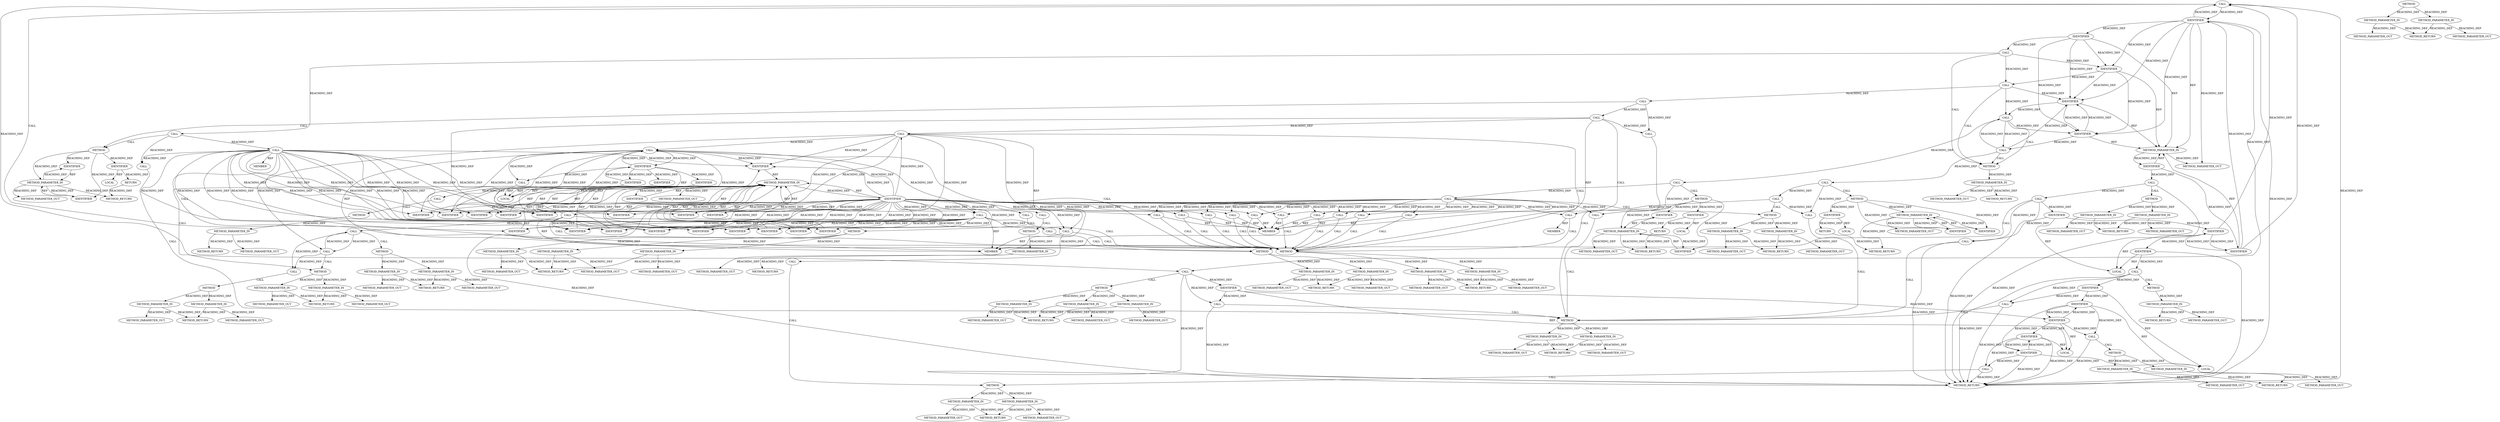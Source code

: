 strict digraph "" {
	node [label="\N"];
	14381	[ARGUMENT_INDEX=1,
		CODE=p,
		COLUMN_NUMBER=4,
		LINE_NUMBER=40,
		NAME=p,
		ORDER=1,
		TYPE_FULL_NAME="void**",
		filename="include/linux/ceph/decode.h",
		label=IDENTIFIER];
	14369	[CODE="void **p",
		COLUMN_NUMBER=32,
		EVALUATION_STRATEGY=BY_VALUE,
		INDEX=1,
		IS_VARIADIC=false,
		LINE_NUMBER=37,
		NAME=p,
		ORDER=1,
		TYPE_FULL_NAME="void**",
		filename="include/linux/ceph/decode.h",
		label=METHOD_PARAMETER_IN];
	14381 -> 14369	[label=REF];
	14369 -> 14381	[VARIABLE=p,
		label=REACHING_DEF];
	14378	[ARGUMENT_INDEX=1,
		CODE=p,
		COLUMN_NUMBER=17,
		LINE_NUMBER=39,
		NAME=p,
		ORDER=1,
		TYPE_FULL_NAME="void**",
		filename="include/linux/ceph/decode.h",
		label=IDENTIFIER];
	14369 -> 14378	[VARIABLE=p,
		label=REACHING_DEF];
	14384	[CODE=RET,
		COLUMN_NUMBER=1,
		EVALUATION_STRATEGY=BY_VALUE,
		LINE_NUMBER=37,
		ORDER=3,
		TYPE_FULL_NAME=u8,
		filename="include/linux/ceph/decode.h",
		label=METHOD_RETURN];
	14369 -> 14384	[VARIABLE=p,
		label=REACHING_DEF];
	31794	[CODE="void **p",
		COLUMN_NUMBER=32,
		EVALUATION_STRATEGY=BY_VALUE,
		INDEX=1,
		IS_VARIADIC=false,
		LINE_NUMBER=37,
		NAME=p,
		ORDER=1,
		TYPE_FULL_NAME="void**",
		filename="include/linux/ceph/decode.h",
		label=METHOD_PARAMETER_OUT];
	14369 -> 31794	[VARIABLE=p,
		label=REACHING_DEF];
	1576	[ARGUMENT_INDEX=-1,
		CODE="desc->fd_tag = ceph_decode_8(&p)",
		COLUMN_NUMBER=2,
		DISPATCH_TYPE=STATIC_DISPATCH,
		LINE_NUMBER=511,
		METHOD_FULL_NAME="<operator>.assignment",
		NAME="<operator>.assignment",
		ORDER=10,
		TYPE_FULL_NAME="<empty>",
		filename="code_new/messenger_v2.c",
		label=CALL];
	29417	[AST_PARENT_FULL_NAME="<global>",
		AST_PARENT_TYPE=NAMESPACE_BLOCK,
		CODE="<empty>",
		FILENAME="<empty>",
		FULL_NAME="<operator>.assignment",
		IS_EXTERNAL=true,
		NAME="<operator>.assignment",
		ORDER=0,
		filename="<empty>",
		label=METHOD];
	1576 -> 29417	[label=CALL];
	29419	[CODE=p2,
		EVALUATION_STRATEGY=BY_VALUE,
		INDEX=2,
		IS_VARIADIC=false,
		NAME=p2,
		ORDER=2,
		TYPE_FULL_NAME=ANY,
		filename="<empty>",
		label=METHOD_PARAMETER_IN];
	29417 -> 29419	[label=REACHING_DEF];
	29418	[CODE=p1,
		EVALUATION_STRATEGY=BY_VALUE,
		INDEX=1,
		IS_VARIADIC=false,
		NAME=p1,
		ORDER=1,
		TYPE_FULL_NAME=ANY,
		filename="<empty>",
		label=METHOD_PARAMETER_IN];
	29417 -> 29418	[label=REACHING_DEF];
	14346	[ARGUMENT_INDEX=-1,
		CODE="return v;",
		COLUMN_NUMBER=2,
		LINE_NUMBER=29,
		ORDER=4,
		filename="include/linux/ceph/decode.h",
		label=RETURN];
	14348	[CODE=RET,
		COLUMN_NUMBER=1,
		EVALUATION_STRATEGY=BY_VALUE,
		LINE_NUMBER=25,
		ORDER=3,
		TYPE_FULL_NAME=u32,
		filename="include/linux/ceph/decode.h",
		label=METHOD_RETURN];
	14346 -> 14348	[VARIABLE="<RET>",
		label=REACHING_DEF];
	16072	[AST_PARENT_FULL_NAME="include/linux/crc32c.h:<global>",
		AST_PARENT_TYPE=TYPE_DECL,
		CODE="extern u32 crc32c(u32 crc, const void *address, unsigned int length);",
		COLUMN_NUMBER=12,
		COLUMN_NUMBER_END=68,
		FILENAME="include/linux/crc32c.h",
		FULL_NAME=crc32c,
		IS_EXTERNAL=false,
		LINE_NUMBER=7,
		LINE_NUMBER_END=7,
		NAME=crc32c,
		ORDER=1,
		SIGNATURE="u32 crc32c (u32,void*,unsigned int)",
		filename="include/linux/crc32c.h",
		label=METHOD];
	16073	[CODE="u32 crc",
		COLUMN_NUMBER=19,
		EVALUATION_STRATEGY=BY_VALUE,
		INDEX=1,
		IS_VARIADIC=false,
		LINE_NUMBER=7,
		NAME=crc,
		ORDER=1,
		TYPE_FULL_NAME=u32,
		filename="include/linux/crc32c.h",
		label=METHOD_PARAMETER_IN];
	16072 -> 16073	[label=REACHING_DEF];
	16074	[CODE="const void *address",
		COLUMN_NUMBER=28,
		EVALUATION_STRATEGY=BY_VALUE,
		INDEX=2,
		IS_VARIADIC=false,
		LINE_NUMBER=7,
		NAME=address,
		ORDER=2,
		TYPE_FULL_NAME="void*",
		filename="include/linux/crc32c.h",
		label=METHOD_PARAMETER_IN];
	16072 -> 16074	[label=REACHING_DEF];
	16075	[CODE="unsigned int length",
		COLUMN_NUMBER=49,
		EVALUATION_STRATEGY=BY_VALUE,
		INDEX=3,
		IS_VARIADIC=false,
		LINE_NUMBER=7,
		NAME=length,
		ORDER=3,
		TYPE_FULL_NAME="unsigned int",
		filename="include/linux/crc32c.h",
		label=METHOD_PARAMETER_IN];
	16072 -> 16075	[label=REACHING_DEF];
	16077	[CODE=RET,
		COLUMN_NUMBER=12,
		EVALUATION_STRATEGY=BY_VALUE,
		LINE_NUMBER=7,
		ORDER=5,
		TYPE_FULL_NAME=u32,
		filename="include/linux/crc32c.h",
		label=METHOD_RETURN];
	16073 -> 16077	[VARIABLE=crc,
		label=REACHING_DEF];
	32040	[CODE="u32 crc",
		COLUMN_NUMBER=19,
		EVALUATION_STRATEGY=BY_VALUE,
		INDEX=1,
		IS_VARIADIC=false,
		LINE_NUMBER=7,
		NAME=crc,
		ORDER=1,
		TYPE_FULL_NAME=u32,
		filename="include/linux/crc32c.h",
		label=METHOD_PARAMETER_OUT];
	16073 -> 32040	[VARIABLE=crc,
		label=REACHING_DEF];
	16074 -> 16077	[VARIABLE=address,
		label=REACHING_DEF];
	32041	[CODE="const void *address",
		COLUMN_NUMBER=28,
		EVALUATION_STRATEGY=BY_VALUE,
		INDEX=2,
		IS_VARIADIC=false,
		LINE_NUMBER=7,
		NAME=address,
		ORDER=2,
		TYPE_FULL_NAME="void*",
		filename="include/linux/crc32c.h",
		label=METHOD_PARAMETER_OUT];
	16074 -> 32041	[VARIABLE=address,
		label=REACHING_DEF];
	16075 -> 16077	[VARIABLE=length,
		label=REACHING_DEF];
	32042	[CODE="unsigned int length",
		COLUMN_NUMBER=49,
		EVALUATION_STRATEGY=BY_VALUE,
		INDEX=3,
		IS_VARIADIC=false,
		LINE_NUMBER=7,
		NAME=length,
		ORDER=3,
		TYPE_FULL_NAME="unsigned int",
		filename="include/linux/crc32c.h",
		label=METHOD_PARAMETER_OUT];
	16075 -> 32042	[VARIABLE=length,
		label=REACHING_DEF];
	1588	[ARGUMENT_INDEX=1,
		CODE="&p",
		COLUMN_NUMBER=35,
		DISPATCH_TYPE=STATIC_DISPATCH,
		LINE_NUMBER=512,
		METHOD_FULL_NAME="<operator>.addressOf",
		NAME="<operator>.addressOf",
		ORDER=1,
		TYPE_FULL_NAME="<empty>",
		filename="code_new/messenger_v2.c",
		label=CALL];
	1587	[ARGUMENT_INDEX=2,
		CODE="ceph_decode_8(&p)",
		COLUMN_NUMBER=21,
		DISPATCH_TYPE=STATIC_DISPATCH,
		LINE_NUMBER=512,
		METHOD_FULL_NAME=ceph_decode_8,
		NAME=ceph_decode_8,
		ORDER=2,
		TYPE_FULL_NAME="<empty>",
		filename="code_new/messenger_v2.c",
		label=CALL];
	1588 -> 1587	[VARIABLE="&p",
		label=REACHING_DEF];
	1631	[ARGUMENT_INDEX=1,
		CODE="&p",
		COLUMN_NUMBER=37,
		DISPATCH_TYPE=STATIC_DISPATCH,
		LINE_NUMBER=519,
		METHOD_FULL_NAME="<operator>.addressOf",
		NAME="<operator>.addressOf",
		ORDER=1,
		TYPE_FULL_NAME="<empty>",
		filename="code_new/messenger_v2.c",
		label=CALL];
	1588 -> 1631	[VARIABLE="&p",
		label=REACHING_DEF];
	1632	[ARGUMENT_INDEX=1,
		CODE=p,
		COLUMN_NUMBER=38,
		LINE_NUMBER=519,
		NAME=p,
		ORDER=1,
		TYPE_FULL_NAME="void*",
		filename="code_new/messenger_v2.c",
		label=IDENTIFIER];
	1588 -> 1632	[VARIABLE="&p",
		label=REACHING_DEF];
	29447	[AST_PARENT_FULL_NAME="<global>",
		AST_PARENT_TYPE=NAMESPACE_BLOCK,
		CODE="<empty>",
		FILENAME="<empty>",
		FULL_NAME="<operator>.addressOf",
		IS_EXTERNAL=true,
		NAME="<operator>.addressOf",
		ORDER=0,
		filename="<empty>",
		label=METHOD];
	1588 -> 29447	[label=CALL];
	14368	[AST_PARENT_FULL_NAME="include/linux/ceph/decode.h:<global>",
		AST_PARENT_TYPE=TYPE_DECL,
		CODE="static inline u8 ceph_decode_8(void **p)
{
	u8 v = *(u8 *)*p;
	(*p)++;
	return v;
}",
		COLUMN_NUMBER=1,
		COLUMN_NUMBER_END=1,
		FILENAME="include/linux/ceph/decode.h",
		FULL_NAME=ceph_decode_8,
		IS_EXTERNAL=false,
		LINE_NUMBER=37,
		LINE_NUMBER_END=42,
		NAME=ceph_decode_8,
		ORDER=4,
		SIGNATURE="u8 ceph_decode_8 (void**)",
		filename="include/linux/ceph/decode.h",
		label=METHOD];
	1587 -> 14368	[label=CALL];
	1583	[ARGUMENT_INDEX=-1,
		CODE="desc->fd_seg_cnt = ceph_decode_8(&p)",
		COLUMN_NUMBER=2,
		DISPATCH_TYPE=STATIC_DISPATCH,
		LINE_NUMBER=512,
		METHOD_FULL_NAME="<operator>.assignment",
		NAME="<operator>.assignment",
		ORDER=11,
		TYPE_FULL_NAME="<empty>",
		filename="code_new/messenger_v2.c",
		label=CALL];
	1587 -> 1583	[VARIABLE="ceph_decode_8(&p)",
		label=REACHING_DEF];
	1584	[ARGUMENT_INDEX=1,
		CODE="desc->fd_seg_cnt",
		COLUMN_NUMBER=2,
		DISPATCH_TYPE=STATIC_DISPATCH,
		LINE_NUMBER=512,
		METHOD_FULL_NAME="<operator>.indirectFieldAccess",
		NAME="<operator>.indirectFieldAccess",
		ORDER=1,
		TYPE_FULL_NAME="<empty>",
		filename="code_new/messenger_v2.c",
		label=CALL];
	1587 -> 1584	[VARIABLE="ceph_decode_8(&p)",
		label=REACHING_DEF];
	1631 -> 29447	[label=CALL];
	1630	[ARGUMENT_INDEX=2,
		CODE="ceph_decode_32(&p)",
		COLUMN_NUMBER=22,
		DISPATCH_TYPE=STATIC_DISPATCH,
		LINE_NUMBER=519,
		METHOD_FULL_NAME=ceph_decode_32,
		NAME=ceph_decode_32,
		ORDER=2,
		TYPE_FULL_NAME="<empty>",
		filename="code_new/messenger_v2.c",
		label=CALL];
	1631 -> 1630	[VARIABLE="&p",
		label=REACHING_DEF];
	1641	[ARGUMENT_INDEX=1,
		CODE=p,
		COLUMN_NUMBER=40,
		LINE_NUMBER=520,
		NAME=p,
		ORDER=1,
		TYPE_FULL_NAME="void*",
		filename="code_new/messenger_v2.c",
		label=IDENTIFIER];
	1631 -> 1641	[VARIABLE="&p",
		label=REACHING_DEF];
	1640	[ARGUMENT_INDEX=1,
		CODE="&p",
		COLUMN_NUMBER=39,
		DISPATCH_TYPE=STATIC_DISPATCH,
		LINE_NUMBER=520,
		METHOD_FULL_NAME="<operator>.addressOf",
		NAME="<operator>.addressOf",
		ORDER=1,
		TYPE_FULL_NAME="<empty>",
		filename="code_new/messenger_v2.c",
		label=CALL];
	1631 -> 1640	[VARIABLE="&p",
		label=REACHING_DEF];
	1632 -> 1631	[VARIABLE=p,
		label=REACHING_DEF];
	1532	[CODE="void *p",
		COLUMN_NUMBER=28,
		EVALUATION_STRATEGY=BY_VALUE,
		INDEX=1,
		IS_VARIADIC=false,
		LINE_NUMBER=495,
		NAME=p,
		ORDER=1,
		TYPE_FULL_NAME="void*",
		filename="code_new/messenger_v2.c",
		label=METHOD_PARAMETER_IN];
	1632 -> 1532	[label=REF];
	1632 -> 1641	[VARIABLE=p,
		label=REACHING_DEF];
	29448	[CODE=p1,
		EVALUATION_STRATEGY=BY_VALUE,
		INDEX=1,
		IS_VARIADIC=false,
		NAME=p1,
		ORDER=1,
		TYPE_FULL_NAME=ANY,
		filename="<empty>",
		label=METHOD_PARAMETER_IN];
	29447 -> 29448	[label=REACHING_DEF];
	29662	[CODE=p1,
		EVALUATION_STRATEGY=BY_VALUE,
		INDEX=1,
		IS_VARIADIC=false,
		NAME=p1,
		ORDER=1,
		TYPE_FULL_NAME=ANY,
		filename="<empty>",
		label=METHOD_PARAMETER_IN];
	29665	[CODE=RET,
		EVALUATION_STRATEGY=BY_VALUE,
		ORDER=2,
		TYPE_FULL_NAME=ANY,
		filename="<empty>",
		label=METHOD_RETURN];
	29662 -> 29665	[VARIABLE=p1,
		label=REACHING_DEF];
	33892	[CODE=p1,
		EVALUATION_STRATEGY=BY_VALUE,
		INDEX=1,
		IS_VARIADIC=false,
		NAME=p1,
		ORDER=1,
		TYPE_FULL_NAME=ANY,
		filename="<empty>",
		label=METHOD_PARAMETER_OUT];
	29662 -> 33892	[VARIABLE=p1,
		label=REACHING_DEF];
	29558	[AST_PARENT_FULL_NAME="<global>",
		AST_PARENT_TYPE=NAMESPACE_BLOCK,
		CODE="<empty>",
		FILENAME="<empty>",
		FULL_NAME="<operator>.indirectIndexAccess",
		IS_EXTERNAL=true,
		NAME="<operator>.indirectIndexAccess",
		ORDER=0,
		filename="<empty>",
		label=METHOD];
	29559	[CODE=p1,
		EVALUATION_STRATEGY=BY_VALUE,
		INDEX=1,
		IS_VARIADIC=false,
		NAME=p1,
		ORDER=1,
		TYPE_FULL_NAME=ANY,
		filename="<empty>",
		label=METHOD_PARAMETER_IN];
	29558 -> 29559	[label=REACHING_DEF];
	29560	[CODE=p2,
		EVALUATION_STRATEGY=BY_VALUE,
		INDEX=2,
		IS_VARIADIC=false,
		NAME=p2,
		ORDER=2,
		TYPE_FULL_NAME=ANY,
		filename="<empty>",
		label=METHOD_PARAMETER_IN];
	29558 -> 29560	[label=REACHING_DEF];
	29562	[CODE=RET,
		EVALUATION_STRATEGY=BY_VALUE,
		ORDER=2,
		TYPE_FULL_NAME=ANY,
		filename="<empty>",
		label=METHOD_RETURN];
	29559 -> 29562	[VARIABLE=p1,
		label=REACHING_DEF];
	33852	[CODE=p1,
		EVALUATION_STRATEGY=BY_VALUE,
		INDEX=1,
		IS_VARIADIC=false,
		NAME=p1,
		ORDER=1,
		TYPE_FULL_NAME=ANY,
		filename="<empty>",
		label=METHOD_PARAMETER_OUT];
	29559 -> 33852	[VARIABLE=p1,
		label=REACHING_DEF];
	29560 -> 29562	[VARIABLE=p2,
		label=REACHING_DEF];
	33853	[CODE=p2,
		EVALUATION_STRATEGY=BY_VALUE,
		INDEX=2,
		IS_VARIADIC=false,
		NAME=p2,
		ORDER=2,
		TYPE_FULL_NAME=ANY,
		filename="<empty>",
		label=METHOD_PARAMETER_OUT];
	29560 -> 33853	[VARIABLE=p2,
		label=REACHING_DEF];
	29450	[CODE=RET,
		EVALUATION_STRATEGY=BY_VALUE,
		ORDER=2,
		TYPE_FULL_NAME=ANY,
		filename="<empty>",
		label=METHOD_RETURN];
	29448 -> 29450	[VARIABLE=p1,
		label=REACHING_DEF];
	33810	[CODE=p1,
		EVALUATION_STRATEGY=BY_VALUE,
		INDEX=1,
		IS_VARIADIC=false,
		NAME=p1,
		ORDER=1,
		TYPE_FULL_NAME=ANY,
		filename="<empty>",
		label=METHOD_PARAMETER_OUT];
	29448 -> 33810	[VARIABLE=p1,
		label=REACHING_DEF];
	1618	[ARGUMENT_INDEX=2,
		CODE="desc->fd_seg_cnt",
		COLUMN_NUMBER=18,
		DISPATCH_TYPE=STATIC_DISPATCH,
		LINE_NUMBER=518,
		METHOD_FULL_NAME="<operator>.indirectFieldAccess",
		NAME="<operator>.indirectFieldAccess",
		ORDER=2,
		TYPE_FULL_NAME="<empty>",
		filename="code_new/messenger_v2.c",
		label=CALL];
	1616	[ARGUMENT_INDEX=2,
		CODE="i < desc->fd_seg_cnt",
		COLUMN_NUMBER=14,
		DISPATCH_TYPE=STATIC_DISPATCH,
		LINE_NUMBER=518,
		METHOD_FULL_NAME="<operator>.lessThan",
		NAME="<operator>.lessThan",
		ORDER=2,
		TYPE_FULL_NAME="<empty>",
		filename="code_new/messenger_v2.c",
		label=CALL];
	1618 -> 1616	[VARIABLE="desc->fd_seg_cnt",
		label=REACHING_DEF];
	1617	[ARGUMENT_INDEX=1,
		CODE=i,
		COLUMN_NUMBER=14,
		LINE_NUMBER=518,
		NAME=i,
		ORDER=1,
		TYPE_FULL_NAME=int,
		filename="code_new/messenger_v2.c",
		label=IDENTIFIER];
	1618 -> 1617	[VARIABLE="desc->fd_seg_cnt",
		label=REACHING_DEF];
	1619	[ARGUMENT_INDEX=1,
		CODE=desc,
		COLUMN_NUMBER=18,
		LINE_NUMBER=518,
		NAME=desc,
		ORDER=1,
		TYPE_FULL_NAME="ceph_frame_desc*",
		filename="code_new/messenger_v2.c",
		label=IDENTIFIER];
	1618 -> 1619	[VARIABLE="desc->fd_seg_cnt",
		label=REACHING_DEF];
	1627	[ARGUMENT_INDEX=1,
		CODE=desc,
		COLUMN_NUMBER=3,
		LINE_NUMBER=519,
		NAME=desc,
		ORDER=1,
		TYPE_FULL_NAME="ceph_frame_desc*",
		filename="code_new/messenger_v2.c",
		label=IDENTIFIER];
	1618 -> 1627	[VARIABLE="desc->fd_seg_cnt",
		label=REACHING_DEF];
	1636	[ARGUMENT_INDEX=1,
		CODE=desc,
		COLUMN_NUMBER=3,
		LINE_NUMBER=520,
		NAME=desc,
		ORDER=1,
		TYPE_FULL_NAME="ceph_frame_desc*",
		filename="code_new/messenger_v2.c",
		label=IDENTIFIER];
	1618 -> 1636	[VARIABLE="desc->fd_seg_cnt",
		label=REACHING_DEF];
	1646	[ARGUMENT_INDEX=1,
		CODE=desc,
		COLUMN_NUMBER=7,
		LINE_NUMBER=527,
		NAME=desc,
		ORDER=1,
		TYPE_FULL_NAME="ceph_frame_desc*",
		filename="code_new/messenger_v2.c",
		label=IDENTIFIER];
	1618 -> 1646	[VARIABLE="desc->fd_seg_cnt",
		label=REACHING_DEF];
	1649	[ARGUMENT_INDEX=1,
		CODE="desc->fd_seg_cnt",
		COLUMN_NUMBER=21,
		DISPATCH_TYPE=STATIC_DISPATCH,
		LINE_NUMBER=527,
		METHOD_FULL_NAME="<operator>.indirectFieldAccess",
		NAME="<operator>.indirectFieldAccess",
		ORDER=1,
		TYPE_FULL_NAME="<empty>",
		filename="code_new/messenger_v2.c",
		label=CALL];
	1618 -> 1649	[VARIABLE="desc->fd_seg_cnt",
		label=REACHING_DEF];
	1650	[ARGUMENT_INDEX=1,
		CODE=desc,
		COLUMN_NUMBER=21,
		LINE_NUMBER=527,
		NAME=desc,
		ORDER=1,
		TYPE_FULL_NAME="ceph_frame_desc*",
		filename="code_new/messenger_v2.c",
		label=IDENTIFIER];
	1618 -> 1650	[VARIABLE="desc->fd_seg_cnt",
		label=REACHING_DEF];
	15548	[AST_PARENT_FULL_NAME="<empty>",
		AST_PARENT_TYPE="<empty>",
		CODE=fd_seg_cnt,
		COLUMN_NUMBER=6,
		LINE_NUMBER=384,
		NAME=fd_seg_cnt,
		ORDER=2,
		TYPE_FULL_NAME=int,
		filename="include/linux/ceph/messenger.h",
		label=MEMBER];
	1618 -> 15548	[label=REF];
	29491	[AST_PARENT_FULL_NAME="<global>",
		AST_PARENT_TYPE=NAMESPACE_BLOCK,
		CODE="<empty>",
		FILENAME="<empty>",
		FULL_NAME="<operator>.indirectFieldAccess",
		IS_EXTERNAL=true,
		NAME="<operator>.indirectFieldAccess",
		ORDER=0,
		filename="<empty>",
		label=METHOD];
	1618 -> 29491	[label=CALL];
	29642	[AST_PARENT_FULL_NAME="<global>",
		AST_PARENT_TYPE=NAMESPACE_BLOCK,
		CODE="<empty>",
		FILENAME="<empty>",
		FULL_NAME="<operator>.lessThan",
		IS_EXTERNAL=true,
		NAME="<operator>.lessThan",
		ORDER=0,
		filename="<empty>",
		label=METHOD];
	1616 -> 29642	[label=CALL];
	1617 -> 1618	[VARIABLE=i,
		label=REACHING_DEF];
	1617 -> 1616	[VARIABLE=i,
		label=REACHING_DEF];
	1629	[ARGUMENT_INDEX=2,
		CODE=i,
		COLUMN_NUMBER=17,
		LINE_NUMBER=519,
		NAME=i,
		ORDER=2,
		TYPE_FULL_NAME=int,
		filename="code_new/messenger_v2.c",
		label=IDENTIFIER];
	1617 -> 1629	[VARIABLE=i,
		label=REACHING_DEF];
	1545	[CODE="int i",
		COLUMN_NUMBER=6,
		LINE_NUMBER=499,
		NAME=i,
		ORDER=5,
		TYPE_FULL_NAME=int,
		label=LOCAL];
	1617 -> 1545	[label=REF];
	1638	[ARGUMENT_INDEX=2,
		CODE=i,
		COLUMN_NUMBER=19,
		LINE_NUMBER=520,
		NAME=i,
		ORDER=2,
		TYPE_FULL_NAME=int,
		filename="code_new/messenger_v2.c",
		label=IDENTIFIER];
	1617 -> 1638	[VARIABLE=i,
		label=REACHING_DEF];
	1622	[ARGUMENT_INDEX=1,
		CODE=i,
		COLUMN_NUMBER=36,
		LINE_NUMBER=518,
		NAME=i,
		ORDER=1,
		TYPE_FULL_NAME=int,
		filename="code_new/messenger_v2.c",
		label=IDENTIFIER];
	1617 -> 1622	[VARIABLE=i,
		label=REACHING_DEF];
	1533	[CODE="struct ceph_frame_desc *desc",
		COLUMN_NUMBER=37,
		EVALUATION_STRATEGY=BY_VALUE,
		INDEX=2,
		IS_VARIADIC=false,
		LINE_NUMBER=495,
		NAME=desc,
		ORDER=2,
		TYPE_FULL_NAME="ceph_frame_desc*",
		filename="code_new/messenger_v2.c",
		label=METHOD_PARAMETER_IN];
	1619 -> 1533	[label=REF];
	1627 -> 1533	[label=REF];
	1636 -> 1533	[label=REF];
	1646 -> 1533	[label=REF];
	1649 -> 15548	[label=REF];
	1649 -> 29491	[label=CALL];
	1720	[ARGUMENT_INDEX=1,
		CODE=desc,
		COLUMN_NUMBER=6,
		LINE_NUMBER=544,
		NAME=desc,
		ORDER=1,
		TYPE_FULL_NAME="ceph_frame_desc*",
		filename="code_new/messenger_v2.c",
		label=IDENTIFIER];
	1649 -> 1720	[VARIABLE="desc->fd_seg_cnt",
		label=REACHING_DEF];
	1729	[ARGUMENT_INDEX=1,
		CODE=desc,
		COLUMN_NUMBER=39,
		LINE_NUMBER=545,
		NAME=desc,
		ORDER=1,
		TYPE_FULL_NAME="ceph_frame_desc*",
		filename="code_new/messenger_v2.c",
		label=IDENTIFIER];
	1649 -> 1729	[VARIABLE="desc->fd_seg_cnt",
		label=REACHING_DEF];
	1663	[ARGUMENT_INDEX=1,
		CODE=desc,
		COLUMN_NUMBER=6,
		LINE_NUMBER=532,
		NAME=desc,
		ORDER=1,
		TYPE_FULL_NAME="ceph_frame_desc*",
		filename="code_new/messenger_v2.c",
		label=IDENTIFIER];
	1649 -> 1663	[VARIABLE="desc->fd_seg_cnt",
		label=REACHING_DEF];
	1648	[ARGUMENT_INDEX=2,
		CODE="desc->fd_seg_cnt - 1",
		COLUMN_NUMBER=21,
		DISPATCH_TYPE=STATIC_DISPATCH,
		LINE_NUMBER=527,
		METHOD_FULL_NAME="<operator>.subtraction",
		NAME="<operator>.subtraction",
		ORDER=2,
		TYPE_FULL_NAME="<empty>",
		filename="code_new/messenger_v2.c",
		label=CALL];
	1649 -> 1648	[VARIABLE="desc->fd_seg_cnt",
		label=REACHING_DEF];
	1672	[ARGUMENT_INDEX=1,
		CODE=desc,
		COLUMN_NUMBER=42,
		LINE_NUMBER=533,
		NAME=desc,
		ORDER=1,
		TYPE_FULL_NAME="ceph_frame_desc*",
		filename="code_new/messenger_v2.c",
		label=IDENTIFIER];
	1649 -> 1672	[VARIABLE="desc->fd_seg_cnt",
		label=REACHING_DEF];
	1682	[ARGUMENT_INDEX=1,
		CODE=desc,
		COLUMN_NUMBER=6,
		LINE_NUMBER=536,
		NAME=desc,
		ORDER=1,
		TYPE_FULL_NAME="ceph_frame_desc*",
		filename="code_new/messenger_v2.c",
		label=IDENTIFIER];
	1649 -> 1682	[VARIABLE="desc->fd_seg_cnt",
		label=REACHING_DEF];
	1691	[ARGUMENT_INDEX=1,
		CODE=desc,
		COLUMN_NUMBER=40,
		LINE_NUMBER=537,
		NAME=desc,
		ORDER=1,
		TYPE_FULL_NAME="ceph_frame_desc*",
		filename="code_new/messenger_v2.c",
		label=IDENTIFIER];
	1649 -> 1691	[VARIABLE="desc->fd_seg_cnt",
		label=REACHING_DEF];
	1701	[ARGUMENT_INDEX=1,
		CODE=desc,
		COLUMN_NUMBER=6,
		LINE_NUMBER=540,
		NAME=desc,
		ORDER=1,
		TYPE_FULL_NAME="ceph_frame_desc*",
		filename="code_new/messenger_v2.c",
		label=IDENTIFIER];
	1649 -> 1701	[VARIABLE="desc->fd_seg_cnt",
		label=REACHING_DEF];
	1710	[ARGUMENT_INDEX=1,
		CODE=desc,
		COLUMN_NUMBER=41,
		LINE_NUMBER=541,
		NAME=desc,
		ORDER=1,
		TYPE_FULL_NAME="ceph_frame_desc*",
		filename="code_new/messenger_v2.c",
		label=IDENTIFIER];
	1649 -> 1710	[VARIABLE="desc->fd_seg_cnt",
		label=REACHING_DEF];
	1650 -> 1533	[label=REF];
	29492	[CODE=p1,
		EVALUATION_STRATEGY=BY_VALUE,
		INDEX=1,
		IS_VARIADIC=false,
		NAME=p1,
		ORDER=1,
		TYPE_FULL_NAME=ANY,
		filename="<empty>",
		label=METHOD_PARAMETER_IN];
	29491 -> 29492	[label=REACHING_DEF];
	29493	[CODE=p2,
		EVALUATION_STRATEGY=BY_VALUE,
		INDEX=2,
		IS_VARIADIC=false,
		NAME=p2,
		ORDER=2,
		TYPE_FULL_NAME=ANY,
		filename="<empty>",
		label=METHOD_PARAMETER_IN];
	29491 -> 29493	[label=REACHING_DEF];
	1737	[CODE=RET,
		COLUMN_NUMBER=1,
		EVALUATION_STRATEGY=BY_VALUE,
		LINE_NUMBER=495,
		ORDER=4,
		TYPE_FULL_NAME=int,
		filename="code_new/messenger_v2.c",
		label=METHOD_RETURN];
	1533 -> 1737	[VARIABLE=desc,
		label=REACHING_DEF];
	1571	[ARGUMENT_INDEX=1,
		CODE=desc,
		COLUMN_NUMBER=9,
		LINE_NUMBER=509,
		NAME=desc,
		ORDER=1,
		TYPE_FULL_NAME="ceph_frame_desc*",
		filename="code_new/messenger_v2.c",
		label=IDENTIFIER];
	1533 -> 1571	[VARIABLE=desc,
		label=REACHING_DEF];
	1575	[ARGUMENT_INDEX=1,
		CODE=desc,
		COLUMN_NUMBER=26,
		LINE_NUMBER=509,
		NAME=desc,
		ORDER=1,
		TYPE_FULL_NAME="ceph_frame_desc*",
		filename="code_new/messenger_v2.c",
		label=IDENTIFIER];
	1533 -> 1575	[VARIABLE=desc,
		label=REACHING_DEF];
	31285	[CODE="struct ceph_frame_desc *desc",
		COLUMN_NUMBER=37,
		EVALUATION_STRATEGY=BY_VALUE,
		INDEX=2,
		IS_VARIADIC=false,
		LINE_NUMBER=495,
		NAME=desc,
		ORDER=2,
		TYPE_FULL_NAME="ceph_frame_desc*",
		filename="code_new/messenger_v2.c",
		label=METHOD_PARAMETER_OUT];
	1533 -> 31285	[VARIABLE=desc,
		label=REACHING_DEF];
	29653	[CODE=p1,
		EVALUATION_STRATEGY=BY_VALUE,
		INDEX=1,
		IS_VARIADIC=false,
		NAME=p1,
		ORDER=1,
		TYPE_FULL_NAME=ANY,
		filename="<empty>",
		label=METHOD_PARAMETER_IN];
	29655	[CODE=RET,
		EVALUATION_STRATEGY=BY_VALUE,
		ORDER=2,
		TYPE_FULL_NAME=ANY,
		filename="<empty>",
		label=METHOD_RETURN];
	29653 -> 29655	[VARIABLE=p1,
		label=REACHING_DEF];
	33889	[CODE=p1,
		EVALUATION_STRATEGY=BY_VALUE,
		INDEX=1,
		IS_VARIADIC=false,
		NAME=p1,
		ORDER=1,
		TYPE_FULL_NAME=ANY,
		filename="<empty>",
		label=METHOD_PARAMETER_OUT];
	29653 -> 33889	[VARIABLE=p1,
		label=REACHING_DEF];
	29656	[AST_PARENT_FULL_NAME="<global>",
		AST_PARENT_TYPE=NAMESPACE_BLOCK,
		CODE="<empty>",
		FILENAME="<empty>",
		FULL_NAME="<operator>.notEquals",
		IS_EXTERNAL=true,
		NAME="<operator>.notEquals",
		ORDER=0,
		filename="<empty>",
		label=METHOD];
	29657	[CODE=p1,
		EVALUATION_STRATEGY=BY_VALUE,
		INDEX=1,
		IS_VARIADIC=false,
		NAME=p1,
		ORDER=1,
		TYPE_FULL_NAME=ANY,
		filename="<empty>",
		label=METHOD_PARAMETER_IN];
	29656 -> 29657	[label=REACHING_DEF];
	29658	[CODE=p2,
		EVALUATION_STRATEGY=BY_VALUE,
		INDEX=2,
		IS_VARIADIC=false,
		NAME=p2,
		ORDER=2,
		TYPE_FULL_NAME=ANY,
		filename="<empty>",
		label=METHOD_PARAMETER_IN];
	29656 -> 29658	[label=REACHING_DEF];
	29660	[CODE=RET,
		EVALUATION_STRATEGY=BY_VALUE,
		ORDER=2,
		TYPE_FULL_NAME=ANY,
		filename="<empty>",
		label=METHOD_RETURN];
	29657 -> 29660	[VARIABLE=p1,
		label=REACHING_DEF];
	33890	[CODE=p1,
		EVALUATION_STRATEGY=BY_VALUE,
		INDEX=1,
		IS_VARIADIC=false,
		NAME=p1,
		ORDER=1,
		TYPE_FULL_NAME=ANY,
		filename="<empty>",
		label=METHOD_PARAMETER_OUT];
	29657 -> 33890	[VARIABLE=p1,
		label=REACHING_DEF];
	29658 -> 29660	[VARIABLE=p2,
		label=REACHING_DEF];
	33891	[CODE=p2,
		EVALUATION_STRATEGY=BY_VALUE,
		INDEX=2,
		IS_VARIADIC=false,
		NAME=p2,
		ORDER=2,
		TYPE_FULL_NAME=ANY,
		filename="<empty>",
		label=METHOD_PARAMETER_OUT];
	29658 -> 33891	[VARIABLE=p2,
		label=REACHING_DEF];
	1624	[ARGUMENT_INDEX=-1,
		CODE="desc->fd_lens[i] = ceph_decode_32(&p)",
		COLUMN_NUMBER=3,
		DISPATCH_TYPE=STATIC_DISPATCH,
		LINE_NUMBER=519,
		METHOD_FULL_NAME="<operator>.assignment",
		NAME="<operator>.assignment",
		ORDER=1,
		TYPE_FULL_NAME="<empty>",
		filename="code_new/messenger_v2.c",
		label=CALL];
	1630 -> 1624	[VARIABLE="ceph_decode_32(&p)",
		label=REACHING_DEF];
	1625	[ARGUMENT_INDEX=1,
		CODE="desc->fd_lens[i]",
		COLUMN_NUMBER=3,
		DISPATCH_TYPE=STATIC_DISPATCH,
		LINE_NUMBER=519,
		METHOD_FULL_NAME="<operator>.indirectIndexAccess",
		NAME="<operator>.indirectIndexAccess",
		ORDER=1,
		TYPE_FULL_NAME="<empty>",
		filename="code_new/messenger_v2.c",
		label=CALL];
	1630 -> 1625	[VARIABLE="ceph_decode_32(&p)",
		label=REACHING_DEF];
	14332	[AST_PARENT_FULL_NAME="include/linux/ceph/decode.h:<global>",
		AST_PARENT_TYPE=TYPE_DECL,
		CODE="static inline u32 ceph_decode_32(void **p)
{
	u32 v = get_unaligned_le32(*p);
	*p += sizeof(u32);
	return v;
}",
		COLUMN_NUMBER=1,
		COLUMN_NUMBER_END=1,
		FILENAME="include/linux/ceph/decode.h",
		FULL_NAME=ceph_decode_32,
		IS_EXTERNAL=false,
		LINE_NUMBER=25,
		LINE_NUMBER_END=30,
		NAME=ceph_decode_32,
		ORDER=2,
		SIGNATURE="u32 ceph_decode_32 (void**)",
		filename="include/linux/ceph/decode.h",
		label=METHOD];
	1630 -> 14332	[label=CALL];
	1624 -> 29417	[label=CALL];
	1625 -> 29558	[label=CALL];
	1625 -> 1624	[VARIABLE="desc->fd_lens[i]",
		label=REACHING_DEF];
	1700	[ARGUMENT_INDEX=1,
		CODE="desc->fd_lens",
		COLUMN_NUMBER=6,
		DISPATCH_TYPE=STATIC_DISPATCH,
		LINE_NUMBER=540,
		METHOD_FULL_NAME="<operator>.indirectFieldAccess",
		NAME="<operator>.indirectFieldAccess",
		ORDER=1,
		TYPE_FULL_NAME="<empty>",
		filename="code_new/messenger_v2.c",
		label=CALL];
	1625 -> 1700	[VARIABLE="desc->fd_lens[i]",
		label=REACHING_DEF];
	1728	[ARGUMENT_INDEX=1,
		CODE="desc->fd_lens",
		COLUMN_NUMBER=39,
		DISPATCH_TYPE=STATIC_DISPATCH,
		LINE_NUMBER=545,
		METHOD_FULL_NAME="<operator>.indirectFieldAccess",
		NAME="<operator>.indirectFieldAccess",
		ORDER=1,
		TYPE_FULL_NAME="<empty>",
		filename="code_new/messenger_v2.c",
		label=CALL];
	1625 -> 1728	[VARIABLE="desc->fd_lens[i]",
		label=REACHING_DEF];
	1719	[ARGUMENT_INDEX=1,
		CODE="desc->fd_lens",
		COLUMN_NUMBER=6,
		DISPATCH_TYPE=STATIC_DISPATCH,
		LINE_NUMBER=544,
		METHOD_FULL_NAME="<operator>.indirectFieldAccess",
		NAME="<operator>.indirectFieldAccess",
		ORDER=1,
		TYPE_FULL_NAME="<empty>",
		filename="code_new/messenger_v2.c",
		label=CALL];
	1625 -> 1719	[VARIABLE="desc->fd_lens[i]",
		label=REACHING_DEF];
	1681	[ARGUMENT_INDEX=1,
		CODE="desc->fd_lens",
		COLUMN_NUMBER=6,
		DISPATCH_TYPE=STATIC_DISPATCH,
		LINE_NUMBER=536,
		METHOD_FULL_NAME="<operator>.indirectFieldAccess",
		NAME="<operator>.indirectFieldAccess",
		ORDER=1,
		TYPE_FULL_NAME="<empty>",
		filename="code_new/messenger_v2.c",
		label=CALL];
	1625 -> 1681	[VARIABLE="desc->fd_lens[i]",
		label=REACHING_DEF];
	1709	[ARGUMENT_INDEX=1,
		CODE="desc->fd_lens",
		COLUMN_NUMBER=41,
		DISPATCH_TYPE=STATIC_DISPATCH,
		LINE_NUMBER=541,
		METHOD_FULL_NAME="<operator>.indirectFieldAccess",
		NAME="<operator>.indirectFieldAccess",
		ORDER=1,
		TYPE_FULL_NAME="<empty>",
		filename="code_new/messenger_v2.c",
		label=CALL];
	1625 -> 1709	[VARIABLE="desc->fd_lens[i]",
		label=REACHING_DEF];
	1690	[ARGUMENT_INDEX=1,
		CODE="desc->fd_lens",
		COLUMN_NUMBER=40,
		DISPATCH_TYPE=STATIC_DISPATCH,
		LINE_NUMBER=537,
		METHOD_FULL_NAME="<operator>.indirectFieldAccess",
		NAME="<operator>.indirectFieldAccess",
		ORDER=1,
		TYPE_FULL_NAME="<empty>",
		filename="code_new/messenger_v2.c",
		label=CALL];
	1625 -> 1690	[VARIABLE="desc->fd_lens[i]",
		label=REACHING_DEF];
	1626	[ARGUMENT_INDEX=1,
		CODE="desc->fd_lens",
		COLUMN_NUMBER=3,
		DISPATCH_TYPE=STATIC_DISPATCH,
		LINE_NUMBER=519,
		METHOD_FULL_NAME="<operator>.indirectFieldAccess",
		NAME="<operator>.indirectFieldAccess",
		ORDER=1,
		TYPE_FULL_NAME="<empty>",
		filename="code_new/messenger_v2.c",
		label=CALL];
	1625 -> 1626	[VARIABLE="desc->fd_lens[i]",
		label=REACHING_DEF];
	1645	[ARGUMENT_INDEX=1,
		CODE="desc->fd_lens",
		COLUMN_NUMBER=7,
		DISPATCH_TYPE=STATIC_DISPATCH,
		LINE_NUMBER=527,
		METHOD_FULL_NAME="<operator>.indirectFieldAccess",
		NAME="<operator>.indirectFieldAccess",
		ORDER=1,
		TYPE_FULL_NAME="<empty>",
		filename="code_new/messenger_v2.c",
		label=CALL];
	1625 -> 1645	[VARIABLE="desc->fd_lens[i]",
		label=REACHING_DEF];
	1662	[ARGUMENT_INDEX=1,
		CODE="desc->fd_lens",
		COLUMN_NUMBER=6,
		DISPATCH_TYPE=STATIC_DISPATCH,
		LINE_NUMBER=532,
		METHOD_FULL_NAME="<operator>.indirectFieldAccess",
		NAME="<operator>.indirectFieldAccess",
		ORDER=1,
		TYPE_FULL_NAME="<empty>",
		filename="code_new/messenger_v2.c",
		label=CALL];
	1625 -> 1662	[VARIABLE="desc->fd_lens[i]",
		label=REACHING_DEF];
	1671	[ARGUMENT_INDEX=1,
		CODE="desc->fd_lens",
		COLUMN_NUMBER=42,
		DISPATCH_TYPE=STATIC_DISPATCH,
		LINE_NUMBER=533,
		METHOD_FULL_NAME="<operator>.indirectFieldAccess",
		NAME="<operator>.indirectFieldAccess",
		ORDER=1,
		TYPE_FULL_NAME="<empty>",
		filename="code_new/messenger_v2.c",
		label=CALL];
	1625 -> 1671	[VARIABLE="desc->fd_lens[i]",
		label=REACHING_DEF];
	14340	[ARGUMENT_INDEX=1,
		CODE=p,
		COLUMN_NUMBER=30,
		LINE_NUMBER=27,
		NAME=p,
		ORDER=1,
		TYPE_FULL_NAME="void**",
		filename="include/linux/ceph/decode.h",
		label=IDENTIFIER];
	14332 -> 14340	[label=REACHING_DEF];
	14333	[CODE="void **p",
		COLUMN_NUMBER=34,
		EVALUATION_STRATEGY=BY_VALUE,
		INDEX=1,
		IS_VARIADIC=false,
		LINE_NUMBER=25,
		NAME=p,
		ORDER=1,
		TYPE_FULL_NAME="void**",
		filename="include/linux/ceph/decode.h",
		label=METHOD_PARAMETER_IN];
	14332 -> 14333	[label=REACHING_DEF];
	14343	[ARGUMENT_INDEX=1,
		CODE=p,
		COLUMN_NUMBER=3,
		LINE_NUMBER=28,
		NAME=p,
		ORDER=1,
		TYPE_FULL_NAME="void**",
		filename="include/linux/ceph/decode.h",
		label=IDENTIFIER];
	14332 -> 14343	[label=REACHING_DEF];
	14347	[ARGUMENT_INDEX=-1,
		CODE=v,
		COLUMN_NUMBER=9,
		LINE_NUMBER=29,
		NAME=v,
		ORDER=1,
		TYPE_FULL_NAME=u32,
		filename="include/linux/ceph/decode.h",
		label=IDENTIFIER];
	14332 -> 14347	[label=REACHING_DEF];
	29515	[CODE=p1,
		EVALUATION_STRATEGY=BY_VALUE,
		INDEX=1,
		IS_VARIADIC=false,
		NAME=p1,
		ORDER=1,
		TYPE_FULL_NAME=ANY,
		filename="<empty>",
		label=METHOD_PARAMETER_IN];
	29518	[CODE=RET,
		EVALUATION_STRATEGY=BY_VALUE,
		ORDER=2,
		TYPE_FULL_NAME=ANY,
		filename="<empty>",
		label=METHOD_RETURN];
	29515 -> 29518	[VARIABLE=p1,
		label=REACHING_DEF];
	33835	[CODE=p1,
		EVALUATION_STRATEGY=BY_VALUE,
		INDEX=1,
		IS_VARIADIC=false,
		NAME=p1,
		ORDER=1,
		TYPE_FULL_NAME=ANY,
		filename="<empty>",
		label=METHOD_PARAMETER_OUT];
	29515 -> 33835	[VARIABLE=p1,
		label=REACHING_DEF];
	14364	[ARGUMENT_INDEX=-1,
		CODE="return v;",
		COLUMN_NUMBER=2,
		LINE_NUMBER=35,
		ORDER=4,
		filename="include/linux/ceph/decode.h",
		label=RETURN];
	14366	[CODE=RET,
		COLUMN_NUMBER=1,
		EVALUATION_STRATEGY=BY_VALUE,
		LINE_NUMBER=31,
		ORDER=3,
		TYPE_FULL_NAME=u16,
		filename="include/linux/ceph/decode.h",
		label=METHOD_RETURN];
	14364 -> 14366	[VARIABLE="<RET>",
		label=REACHING_DEF];
	29511	[CODE=p2,
		EVALUATION_STRATEGY=BY_VALUE,
		INDEX=2,
		IS_VARIADIC=false,
		NAME=p2,
		ORDER=2,
		TYPE_FULL_NAME=ANY,
		filename="<empty>",
		label=METHOD_PARAMETER_IN];
	29513	[CODE=RET,
		EVALUATION_STRATEGY=BY_VALUE,
		ORDER=2,
		TYPE_FULL_NAME=ANY,
		filename="<empty>",
		label=METHOD_RETURN];
	29511 -> 29513	[VARIABLE=p2,
		label=REACHING_DEF];
	33834	[CODE=p2,
		EVALUATION_STRATEGY=BY_VALUE,
		INDEX=2,
		IS_VARIADIC=false,
		NAME=p2,
		ORDER=2,
		TYPE_FULL_NAME=ANY,
		filename="<empty>",
		label=METHOD_PARAMETER_OUT];
	29511 -> 33834	[VARIABLE=p2,
		label=REACHING_DEF];
	1570	[ARGUMENT_INDEX=-1,
		CODE="memset(desc, 0, sizeof(*desc))",
		COLUMN_NUMBER=2,
		DISPATCH_TYPE=STATIC_DISPATCH,
		LINE_NUMBER=509,
		METHOD_FULL_NAME=memset,
		NAME=memset,
		ORDER=9,
		TYPE_FULL_NAME="<empty>",
		filename="code_new/messenger_v2.c",
		label=CALL];
	29636	[AST_PARENT_FULL_NAME="<global>",
		AST_PARENT_TYPE=NAMESPACE_BLOCK,
		CODE="<empty>",
		FILENAME="<empty>",
		FULL_NAME=memset,
		IS_EXTERNAL=true,
		NAME=memset,
		ORDER=0,
		filename="<empty>",
		label=METHOD];
	1570 -> 29636	[label=CALL];
	29637	[CODE=p1,
		EVALUATION_STRATEGY=BY_VALUE,
		INDEX=1,
		IS_VARIADIC=false,
		NAME=p1,
		ORDER=1,
		TYPE_FULL_NAME=ANY,
		filename="<empty>",
		label=METHOD_PARAMETER_IN];
	29636 -> 29637	[label=REACHING_DEF];
	29638	[CODE=p2,
		EVALUATION_STRATEGY=BY_VALUE,
		INDEX=2,
		IS_VARIADIC=false,
		NAME=p2,
		ORDER=2,
		TYPE_FULL_NAME=ANY,
		filename="<empty>",
		label=METHOD_PARAMETER_IN];
	29636 -> 29638	[label=REACHING_DEF];
	29639	[CODE=p3,
		EVALUATION_STRATEGY=BY_VALUE,
		INDEX=3,
		IS_VARIADIC=false,
		NAME=p3,
		ORDER=3,
		TYPE_FULL_NAME=ANY,
		filename="<empty>",
		label=METHOD_PARAMETER_IN];
	29636 -> 29639	[label=REACHING_DEF];
	1593	[ARGUMENT_INDEX=1,
		CODE="desc->fd_seg_cnt",
		COLUMN_NUMBER=6,
		DISPATCH_TYPE=STATIC_DISPATCH,
		LINE_NUMBER=513,
		METHOD_FULL_NAME="<operator>.indirectFieldAccess",
		NAME="<operator>.indirectFieldAccess",
		ORDER=1,
		TYPE_FULL_NAME="<empty>",
		filename="code_new/messenger_v2.c",
		label=CALL];
	1593 -> 1618	[VARIABLE="desc->fd_seg_cnt",
		label=REACHING_DEF];
	1593 -> 1619	[VARIABLE="desc->fd_seg_cnt",
		label=REACHING_DEF];
	1593 -> 15548	[label=REF];
	1593 -> 29491	[label=CALL];
	1592	[ARGUMENT_INDEX=1,
		CODE="desc->fd_seg_cnt < 1",
		COLUMN_NUMBER=6,
		DISPATCH_TYPE=STATIC_DISPATCH,
		LINE_NUMBER=513,
		METHOD_FULL_NAME="<operator>.lessThan",
		NAME="<operator>.lessThan",
		ORDER=1,
		TYPE_FULL_NAME="<empty>",
		filename="code_new/messenger_v2.c",
		label=CALL];
	1593 -> 1592	[VARIABLE="desc->fd_seg_cnt",
		label=REACHING_DEF];
	1598	[ARGUMENT_INDEX=1,
		CODE="desc->fd_seg_cnt",
		COLUMN_NUMBER=6,
		DISPATCH_TYPE=STATIC_DISPATCH,
		LINE_NUMBER=514,
		METHOD_FULL_NAME="<operator>.indirectFieldAccess",
		NAME="<operator>.indirectFieldAccess",
		ORDER=1,
		TYPE_FULL_NAME="<empty>",
		filename="code_new/messenger_v2.c",
		label=CALL];
	1593 -> 1598	[VARIABLE="desc->fd_seg_cnt",
		label=REACHING_DEF];
	1599	[ARGUMENT_INDEX=1,
		CODE=desc,
		COLUMN_NUMBER=6,
		LINE_NUMBER=514,
		NAME=desc,
		ORDER=1,
		TYPE_FULL_NAME="ceph_frame_desc*",
		filename="code_new/messenger_v2.c",
		label=IDENTIFIER];
	1593 -> 1599	[VARIABLE="desc->fd_seg_cnt",
		label=REACHING_DEF];
	1605	[ARGUMENT_INDEX=2,
		CODE="desc->fd_seg_cnt",
		COLUMN_NUMBER=36,
		DISPATCH_TYPE=STATIC_DISPATCH,
		LINE_NUMBER=515,
		METHOD_FULL_NAME="<operator>.indirectFieldAccess",
		NAME="<operator>.indirectFieldAccess",
		ORDER=2,
		TYPE_FULL_NAME="<empty>",
		filename="code_new/messenger_v2.c",
		label=CALL];
	1593 -> 1605	[VARIABLE="desc->fd_seg_cnt",
		label=REACHING_DEF];
	1606	[ARGUMENT_INDEX=1,
		CODE=desc,
		COLUMN_NUMBER=36,
		LINE_NUMBER=515,
		NAME=desc,
		ORDER=1,
		TYPE_FULL_NAME="ceph_frame_desc*",
		filename="code_new/messenger_v2.c",
		label=IDENTIFIER];
	1593 -> 1606	[VARIABLE="desc->fd_seg_cnt",
		label=REACHING_DEF];
	1591	[ARGUMENT_INDEX=-1,
		CODE="desc->fd_seg_cnt < 1 ||
	    desc->fd_seg_cnt > CEPH_FRAME_MAX_SEGMENT_COUNT",
		COLUMN_NUMBER=6,
		DISPATCH_TYPE=STATIC_DISPATCH,
		LINE_NUMBER=513,
		METHOD_FULL_NAME="<operator>.logicalOr",
		NAME="<operator>.logicalOr",
		ORDER=1,
		TYPE_FULL_NAME="<empty>",
		filename="code_new/messenger_v2.c",
		label=CALL];
	1592 -> 1591	[VARIABLE="desc->fd_seg_cnt < 1",
		label=REACHING_DEF];
	1592 -> 29642	[label=CALL];
	1597	[ARGUMENT_INDEX=2,
		CODE="desc->fd_seg_cnt > CEPH_FRAME_MAX_SEGMENT_COUNT",
		COLUMN_NUMBER=6,
		DISPATCH_TYPE=STATIC_DISPATCH,
		LINE_NUMBER=514,
		METHOD_FULL_NAME="<operator>.greaterThan",
		NAME="<operator>.greaterThan",
		ORDER=2,
		TYPE_FULL_NAME="<empty>",
		filename="code_new/messenger_v2.c",
		label=CALL];
	1592 -> 1597	[VARIABLE="desc->fd_seg_cnt < 1",
		label=REACHING_DEF];
	1598 -> 1618	[VARIABLE="desc->fd_seg_cnt",
		label=REACHING_DEF];
	1598 -> 1619	[VARIABLE="desc->fd_seg_cnt",
		label=REACHING_DEF];
	1598 -> 15548	[label=REF];
	1598 -> 29491	[label=CALL];
	1598 -> 1605	[VARIABLE="desc->fd_seg_cnt",
		label=REACHING_DEF];
	1598 -> 1606	[VARIABLE="desc->fd_seg_cnt",
		label=REACHING_DEF];
	1598 -> 1597	[VARIABLE="desc->fd_seg_cnt",
		label=REACHING_DEF];
	1599 -> 1533	[label=REF];
	1605 -> 15548	[label=REF];
	1605 -> 29491	[label=CALL];
	1603	[ARGUMENT_INDEX=-1,
		CODE="pr_err(\"bad segment count %d\\n\", desc->fd_seg_cnt)",
		COLUMN_NUMBER=3,
		DISPATCH_TYPE=STATIC_DISPATCH,
		LINE_NUMBER=515,
		METHOD_FULL_NAME=pr_err,
		NAME=pr_err,
		ORDER=1,
		TYPE_FULL_NAME="<empty>",
		filename="code_new/messenger_v2.c",
		label=CALL];
	1605 -> 1603	[VARIABLE="desc->fd_seg_cnt",
		label=REACHING_DEF];
	1606 -> 1533	[label=REF];
	1720 -> 1533	[label=REF];
	14378 -> 14369	[label=REF];
	29661	[AST_PARENT_FULL_NAME="<global>",
		AST_PARENT_TYPE=NAMESPACE_BLOCK,
		CODE="<empty>",
		FILENAME="<empty>",
		FULL_NAME=pr_err,
		IS_EXTERNAL=true,
		NAME=pr_err,
		ORDER=0,
		filename="<empty>",
		label=METHOD];
	29661 -> 29662	[label=REACHING_DEF];
	29663	[CODE=p2,
		EVALUATION_STRATEGY=BY_VALUE,
		INDEX=2,
		IS_VARIADIC=false,
		NAME=p2,
		ORDER=2,
		TYPE_FULL_NAME=ANY,
		filename="<empty>",
		label=METHOD_PARAMETER_IN];
	29661 -> 29663	[label=REACHING_DEF];
	29663 -> 29665	[VARIABLE=p2,
		label=REACHING_DEF];
	33893	[CODE=p2,
		EVALUATION_STRATEGY=BY_VALUE,
		INDEX=2,
		IS_VARIADIC=false,
		NAME=p2,
		ORDER=2,
		TYPE_FULL_NAME=ANY,
		filename="<empty>",
		label=METHOD_PARAMETER_OUT];
	29663 -> 33893	[VARIABLE=p2,
		label=REACHING_DEF];
	1700 -> 29491	[label=CALL];
	15549	[AST_PARENT_FULL_NAME="<empty>",
		AST_PARENT_TYPE="<empty>",
		CODE="fd_lens[CEPH_FRAME_MAX_SEGMENT_COUNT]",
		COLUMN_NUMBER=6,
		LINE_NUMBER=385,
		NAME=fd_lens,
		ORDER=3,
		TYPE_FULL_NAME="int[4]",
		filename="include/linux/ceph/messenger.h",
		label=MEMBER];
	1700 -> 15549	[label=REF];
	1728 -> 29491	[label=CALL];
	1728 -> 15549	[label=REF];
	1729 -> 1533	[label=REF];
	1621	[ARGUMENT_INDEX=3,
		CODE="i++",
		COLUMN_NUMBER=36,
		DISPATCH_TYPE=STATIC_DISPATCH,
		LINE_NUMBER=518,
		METHOD_FULL_NAME="<operator>.postIncrement",
		NAME="<operator>.postIncrement",
		ORDER=3,
		TYPE_FULL_NAME="<empty>",
		filename="code_new/messenger_v2.c",
		label=CALL];
	29563	[AST_PARENT_FULL_NAME="<global>",
		AST_PARENT_TYPE=NAMESPACE_BLOCK,
		CODE="<empty>",
		FILENAME="<empty>",
		FULL_NAME="<operator>.postIncrement",
		IS_EXTERNAL=true,
		NAME="<operator>.postIncrement",
		ORDER=0,
		filename="<empty>",
		label=METHOD];
	1621 -> 29563	[label=CALL];
	29564	[CODE=p1,
		EVALUATION_STRATEGY=BY_VALUE,
		INDEX=1,
		IS_VARIADIC=false,
		NAME=p1,
		ORDER=1,
		TYPE_FULL_NAME=ANY,
		filename="<empty>",
		label=METHOD_PARAMETER_IN];
	29563 -> 29564	[label=REACHING_DEF];
	1634	[ARGUMENT_INDEX=1,
		CODE="desc->fd_aligns[i]",
		COLUMN_NUMBER=3,
		DISPATCH_TYPE=STATIC_DISPATCH,
		LINE_NUMBER=520,
		METHOD_FULL_NAME="<operator>.indirectIndexAccess",
		NAME="<operator>.indirectIndexAccess",
		ORDER=1,
		TYPE_FULL_NAME="<empty>",
		filename="code_new/messenger_v2.c",
		label=CALL];
	1634 -> 29558	[label=CALL];
	1633	[ARGUMENT_INDEX=-1,
		CODE="desc->fd_aligns[i] = ceph_decode_16(&p)",
		COLUMN_NUMBER=3,
		DISPATCH_TYPE=STATIC_DISPATCH,
		LINE_NUMBER=520,
		METHOD_FULL_NAME="<operator>.assignment",
		NAME="<operator>.assignment",
		ORDER=2,
		TYPE_FULL_NAME="<empty>",
		filename="code_new/messenger_v2.c",
		label=CALL];
	1634 -> 1633	[VARIABLE="desc->fd_aligns[i]",
		label=REACHING_DEF];
	1635	[ARGUMENT_INDEX=1,
		CODE="desc->fd_aligns",
		COLUMN_NUMBER=3,
		DISPATCH_TYPE=STATIC_DISPATCH,
		LINE_NUMBER=520,
		METHOD_FULL_NAME="<operator>.indirectFieldAccess",
		NAME="<operator>.indirectFieldAccess",
		ORDER=1,
		TYPE_FULL_NAME="<empty>",
		filename="code_new/messenger_v2.c",
		label=CALL];
	1634 -> 1635	[VARIABLE="desc->fd_aligns[i]",
		label=REACHING_DEF];
	1633 -> 29417	[label=CALL];
	1635 -> 29491	[label=CALL];
	15550	[AST_PARENT_FULL_NAME="<empty>",
		AST_PARENT_TYPE="<empty>",
		CODE="fd_aligns[CEPH_FRAME_MAX_SEGMENT_COUNT]",
		COLUMN_NUMBER=6,
		LINE_NUMBER=386,
		NAME=fd_aligns,
		ORDER=4,
		TYPE_FULL_NAME="int[4]",
		filename="include/linux/ceph/messenger.h",
		label=MEMBER];
	1635 -> 15550	[label=REF];
	1561	[ARGUMENT_INDEX=2,
		CODE=expected_crc,
		COLUMN_NUMBER=13,
		LINE_NUMBER=503,
		NAME=expected_crc,
		ORDER=2,
		TYPE_FULL_NAME=u32,
		filename="code_new/messenger_v2.c",
		label=IDENTIFIER];
	1544	[CODE="u32 expected_crc",
		COLUMN_NUMBER=11,
		LINE_NUMBER=498,
		NAME=expected_crc,
		ORDER=4,
		TYPE_FULL_NAME=u32,
		label=LOCAL];
	1561 -> 1544	[label=REF];
	1559	[ARGUMENT_INDEX=-1,
		CODE="crc != expected_crc",
		COLUMN_NUMBER=6,
		DISPATCH_TYPE=STATIC_DISPATCH,
		LINE_NUMBER=503,
		METHOD_FULL_NAME="<operator>.notEquals",
		NAME="<operator>.notEquals",
		ORDER=1,
		TYPE_FULL_NAME="<empty>",
		filename="code_new/messenger_v2.c",
		label=CALL];
	1561 -> 1559	[VARIABLE=expected_crc,
		label=REACHING_DEF];
	1560	[ARGUMENT_INDEX=1,
		CODE=crc,
		COLUMN_NUMBER=6,
		LINE_NUMBER=503,
		NAME=crc,
		ORDER=1,
		TYPE_FULL_NAME=u32,
		filename="code_new/messenger_v2.c",
		label=IDENTIFIER];
	1561 -> 1560	[VARIABLE=expected_crc,
		label=REACHING_DEF];
	1566	[ARGUMENT_INDEX=3,
		CODE=expected_crc,
		COLUMN_NUMBER=15,
		LINE_NUMBER=505,
		NAME=expected_crc,
		ORDER=3,
		TYPE_FULL_NAME=u32,
		filename="code_new/messenger_v2.c",
		label=IDENTIFIER];
	1561 -> 1566	[VARIABLE=expected_crc,
		label=REACHING_DEF];
	1559 -> 29656	[label=CALL];
	1559 -> 1737	[VARIABLE="crc != expected_crc",
		label=REACHING_DEF];
	1560 -> 1561	[VARIABLE=crc,
		label=REACHING_DEF];
	1560 -> 1559	[VARIABLE=crc,
		label=REACHING_DEF];
	1565	[ARGUMENT_INDEX=2,
		CODE=crc,
		COLUMN_NUMBER=10,
		LINE_NUMBER=505,
		NAME=crc,
		ORDER=2,
		TYPE_FULL_NAME=u32,
		filename="code_new/messenger_v2.c",
		label=IDENTIFIER];
	1560 -> 1565	[VARIABLE=crc,
		label=REACHING_DEF];
	1543	[CODE="u32 crc",
		COLUMN_NUMBER=6,
		LINE_NUMBER=498,
		NAME=crc,
		ORDER=3,
		TYPE_FULL_NAME=u32,
		label=LOCAL];
	1560 -> 1543	[label=REF];
	1566 -> 1544	[label=REF];
	1566 -> 1737	[VARIABLE=expected_crc,
		label=REACHING_DEF];
	1563	[ARGUMENT_INDEX=-1,
		CODE="pr_err(\"bad preamble crc, calculated %u, expected %u\\n\",
		       crc, expected_crc)",
		COLUMN_NUMBER=3,
		DISPATCH_TYPE=STATIC_DISPATCH,
		LINE_NUMBER=504,
		METHOD_FULL_NAME=pr_err,
		NAME=pr_err,
		ORDER=1,
		TYPE_FULL_NAME="<empty>",
		filename="code_new/messenger_v2.c",
		label=CALL];
	1566 -> 1563	[VARIABLE=expected_crc,
		label=REACHING_DEF];
	1566 -> 1565	[VARIABLE=expected_crc,
		label=REACHING_DEF];
	29421	[CODE=RET,
		EVALUATION_STRATEGY=BY_VALUE,
		ORDER=2,
		TYPE_FULL_NAME=ANY,
		filename="<empty>",
		label=METHOD_RETURN];
	29419 -> 29421	[VARIABLE=p2,
		label=REACHING_DEF];
	33802	[CODE=p2,
		EVALUATION_STRATEGY=BY_VALUE,
		INDEX=2,
		IS_VARIADIC=false,
		NAME=p2,
		ORDER=2,
		TYPE_FULL_NAME=ANY,
		filename="<empty>",
		label=METHOD_PARAMETER_OUT];
	29419 -> 33802	[VARIABLE=p2,
		label=REACHING_DEF];
	29628	[AST_PARENT_FULL_NAME="<global>",
		AST_PARENT_TYPE=NAMESPACE_BLOCK,
		CODE="<empty>",
		FILENAME="<empty>",
		FULL_NAME="<operator>.sizeOf",
		IS_EXTERNAL=true,
		NAME="<operator>.sizeOf",
		ORDER=0,
		filename="<empty>",
		label=METHOD];
	29629	[CODE=p1,
		EVALUATION_STRATEGY=BY_VALUE,
		INDEX=1,
		IS_VARIADIC=false,
		NAME=p1,
		ORDER=1,
		TYPE_FULL_NAME=ANY,
		filename="<empty>",
		label=METHOD_PARAMETER_IN];
	29628 -> 29629	[label=REACHING_DEF];
	29631	[CODE=RET,
		EVALUATION_STRATEGY=BY_VALUE,
		ORDER=2,
		TYPE_FULL_NAME=ANY,
		filename="<empty>",
		label=METHOD_RETURN];
	29629 -> 29631	[VARIABLE=p1,
		label=REACHING_DEF];
	33880	[CODE=p1,
		EVALUATION_STRATEGY=BY_VALUE,
		INDEX=1,
		IS_VARIADIC=false,
		NAME=p1,
		ORDER=1,
		TYPE_FULL_NAME=ANY,
		filename="<empty>",
		label=METHOD_PARAMETER_OUT];
	29629 -> 33880	[VARIABLE=p1,
		label=REACHING_DEF];
	1719 -> 29491	[label=CALL];
	1719 -> 15549	[label=REF];
	1551	[ARGUMENT_INDEX=3,
		CODE="crcp - p",
		COLUMN_NUMBER=21,
		DISPATCH_TYPE=STATIC_DISPATCH,
		LINE_NUMBER=501,
		METHOD_FULL_NAME="<operator>.subtraction",
		NAME="<operator>.subtraction",
		ORDER=3,
		TYPE_FULL_NAME="<empty>",
		filename="code_new/messenger_v2.c",
		label=CALL];
	1548	[ARGUMENT_INDEX=2,
		CODE="crc32c(0, p, crcp - p)",
		COLUMN_NUMBER=8,
		DISPATCH_TYPE=STATIC_DISPATCH,
		LINE_NUMBER=501,
		METHOD_FULL_NAME=crc32c,
		NAME=crc32c,
		ORDER=2,
		TYPE_FULL_NAME="<empty>",
		filename="code_new/messenger_v2.c",
		label=CALL];
	1551 -> 1548	[VARIABLE="crcp - p",
		label=REACHING_DEF];
	1550	[ARGUMENT_INDEX=2,
		CODE=p,
		COLUMN_NUMBER=18,
		LINE_NUMBER=501,
		NAME=p,
		ORDER=2,
		TYPE_FULL_NAME="void*",
		filename="code_new/messenger_v2.c",
		label=IDENTIFIER];
	1551 -> 1550	[VARIABLE="crcp - p",
		label=REACHING_DEF];
	1551 -> 1737	[VARIABLE="crcp - p",
		label=REACHING_DEF];
	29509	[AST_PARENT_FULL_NAME="<global>",
		AST_PARENT_TYPE=NAMESPACE_BLOCK,
		CODE="<empty>",
		FILENAME="<empty>",
		FULL_NAME="<operator>.subtraction",
		IS_EXTERNAL=true,
		NAME="<operator>.subtraction",
		ORDER=0,
		filename="<empty>",
		label=METHOD];
	1551 -> 29509	[label=CALL];
	1548 -> 16072	[label=CALL];
	1548 -> 1737	[VARIABLE="crc32c(0, p, crcp - p)",
		label=REACHING_DEF];
	1546	[ARGUMENT_INDEX=-1,
		CODE="crc = crc32c(0, p, crcp - p)",
		COLUMN_NUMBER=2,
		DISPATCH_TYPE=STATIC_DISPATCH,
		LINE_NUMBER=501,
		METHOD_FULL_NAME="<operator>.assignment",
		NAME="<operator>.assignment",
		ORDER=6,
		TYPE_FULL_NAME="<empty>",
		filename="code_new/messenger_v2.c",
		label=CALL];
	1548 -> 1546	[VARIABLE="crc32c(0, p, crcp - p)",
		label=REACHING_DEF];
	1547	[ARGUMENT_INDEX=1,
		CODE=crc,
		COLUMN_NUMBER=2,
		LINE_NUMBER=501,
		NAME=crc,
		ORDER=1,
		TYPE_FULL_NAME=u32,
		filename="code_new/messenger_v2.c",
		label=IDENTIFIER];
	1548 -> 1547	[VARIABLE="crc32c(0, p, crcp - p)",
		label=REACHING_DEF];
	1550 -> 1632	[VARIABLE=p,
		label=REACHING_DEF];
	1550 -> 1551	[VARIABLE=p,
		label=REACHING_DEF];
	1550 -> 1548	[VARIABLE=p,
		label=REACHING_DEF];
	1550 -> 1737	[VARIABLE=p,
		label=REACHING_DEF];
	1582	[ARGUMENT_INDEX=1,
		CODE=p,
		COLUMN_NUMBER=32,
		LINE_NUMBER=511,
		NAME=p,
		ORDER=1,
		TYPE_FULL_NAME="void*",
		filename="code_new/messenger_v2.c",
		label=IDENTIFIER];
	1550 -> 1582	[VARIABLE=p,
		label=REACHING_DEF];
	1550 -> 1532	[label=REF];
	1589	[ARGUMENT_INDEX=1,
		CODE=p,
		COLUMN_NUMBER=36,
		LINE_NUMBER=512,
		NAME=p,
		ORDER=1,
		TYPE_FULL_NAME="void*",
		filename="code_new/messenger_v2.c",
		label=IDENTIFIER];
	1550 -> 1589	[VARIABLE=p,
		label=REACHING_DEF];
	1550 -> 1641	[VARIABLE=p,
		label=REACHING_DEF];
	31284	[CODE="void *p",
		COLUMN_NUMBER=28,
		EVALUATION_STRATEGY=BY_VALUE,
		INDEX=1,
		IS_VARIADIC=false,
		LINE_NUMBER=495,
		NAME=p,
		ORDER=1,
		TYPE_FULL_NAME="void*",
		filename="code_new/messenger_v2.c",
		label=METHOD_PARAMETER_OUT];
	1550 -> 31284	[VARIABLE=p,
		label=REACHING_DEF];
	29509 -> 29511	[label=REACHING_DEF];
	29510	[CODE=p1,
		EVALUATION_STRATEGY=BY_VALUE,
		INDEX=1,
		IS_VARIADIC=false,
		NAME=p1,
		ORDER=1,
		TYPE_FULL_NAME=ANY,
		filename="<empty>",
		label=METHOD_PARAMETER_IN];
	29509 -> 29510	[label=REACHING_DEF];
	29666	[AST_PARENT_FULL_NAME="<global>",
		AST_PARENT_TYPE=NAMESPACE_BLOCK,
		CODE="<empty>",
		FILENAME="<empty>",
		FULL_NAME="<operator>.logicalOr",
		IS_EXTERNAL=true,
		NAME="<operator>.logicalOr",
		ORDER=0,
		filename="<empty>",
		label=METHOD];
	1591 -> 29666	[label=CALL];
	29667	[CODE=p1,
		EVALUATION_STRATEGY=BY_VALUE,
		INDEX=1,
		IS_VARIADIC=false,
		NAME=p1,
		ORDER=1,
		TYPE_FULL_NAME=ANY,
		filename="<empty>",
		label=METHOD_PARAMETER_IN];
	29666 -> 29667	[label=REACHING_DEF];
	29668	[CODE=p2,
		EVALUATION_STRATEGY=BY_VALUE,
		INDEX=2,
		IS_VARIADIC=false,
		NAME=p2,
		ORDER=2,
		TYPE_FULL_NAME=ANY,
		filename="<empty>",
		label=METHOD_PARAMETER_IN];
	29666 -> 29668	[label=REACHING_DEF];
	1538	[ARGUMENT_INDEX=2,
		CODE="p + CEPH_PREAMBLE_LEN - CEPH_CRC_LEN",
		COLUMN_NUMBER=15,
		DISPATCH_TYPE=STATIC_DISPATCH,
		LINE_NUMBER=497,
		METHOD_FULL_NAME="<operator>.subtraction",
		NAME="<operator>.subtraction",
		ORDER=2,
		TYPE_FULL_NAME="<empty>",
		filename="code_new/messenger_v2.c",
		label=CALL];
	1538 -> 1737	[VARIABLE="p + CEPH_PREAMBLE_LEN - CEPH_CRC_LEN",
		label=REACHING_DEF];
	1538 -> 29509	[label=CALL];
	1536	[ARGUMENT_INDEX=-1,
		CODE="*crcp = p + CEPH_PREAMBLE_LEN - CEPH_CRC_LEN",
		COLUMN_NUMBER=7,
		DISPATCH_TYPE=STATIC_DISPATCH,
		LINE_NUMBER=497,
		METHOD_FULL_NAME="<operator>.assignment",
		NAME="<operator>.assignment",
		ORDER=2,
		TYPE_FULL_NAME="<empty>",
		filename="code_new/messenger_v2.c",
		label=CALL];
	1538 -> 1536	[VARIABLE="p + CEPH_PREAMBLE_LEN - CEPH_CRC_LEN",
		label=REACHING_DEF];
	1537	[ARGUMENT_INDEX=1,
		CODE=crcp,
		COLUMN_NUMBER=8,
		LINE_NUMBER=497,
		NAME=crcp,
		ORDER=1,
		TYPE_FULL_NAME="void*",
		filename="code_new/messenger_v2.c",
		label=IDENTIFIER];
	1538 -> 1537	[VARIABLE="p + CEPH_PREAMBLE_LEN - CEPH_CRC_LEN",
		label=REACHING_DEF];
	1536 -> 29417	[label=CALL];
	1536 -> 1737	[VARIABLE="*crcp = p + CEPH_PREAMBLE_LEN - CEPH_CRC_LEN",
		label=REACHING_DEF];
	1537 -> 1536	[VARIABLE=crcp,
		label=REACHING_DEF];
	1535	[CODE="void* crcp",
		COLUMN_NUMBER=7,
		LINE_NUMBER=497,
		NAME=crcp,
		ORDER=1,
		TYPE_FULL_NAME="void*",
		label=LOCAL];
	1537 -> 1535	[label=REF];
	1552	[ARGUMENT_INDEX=1,
		CODE=crcp,
		COLUMN_NUMBER=21,
		LINE_NUMBER=501,
		NAME=crcp,
		ORDER=1,
		TYPE_FULL_NAME="void*",
		filename="code_new/messenger_v2.c",
		label=IDENTIFIER];
	1537 -> 1552	[VARIABLE=crcp,
		label=REACHING_DEF];
	1681 -> 29491	[label=CALL];
	1681 -> 15549	[label=REF];
	29495	[CODE=RET,
		EVALUATION_STRATEGY=BY_VALUE,
		ORDER=2,
		TYPE_FULL_NAME=ANY,
		filename="<empty>",
		label=METHOD_RETURN];
	29492 -> 29495	[VARIABLE=p1,
		label=REACHING_DEF];
	33827	[CODE=p1,
		EVALUATION_STRATEGY=BY_VALUE,
		INDEX=1,
		IS_VARIADIC=false,
		NAME=p1,
		ORDER=1,
		TYPE_FULL_NAME=ANY,
		filename="<empty>",
		label=METHOD_PARAMETER_OUT];
	29492 -> 33827	[VARIABLE=p1,
		label=REACHING_DEF];
	1603 -> 29661	[label=CALL];
	29641	[CODE=RET,
		EVALUATION_STRATEGY=BY_VALUE,
		ORDER=2,
		TYPE_FULL_NAME=ANY,
		filename="<empty>",
		label=METHOD_RETURN];
	29637 -> 29641	[VARIABLE=p1,
		label=REACHING_DEF];
	33882	[CODE=p1,
		EVALUATION_STRATEGY=BY_VALUE,
		INDEX=1,
		IS_VARIADIC=false,
		NAME=p1,
		ORDER=1,
		TYPE_FULL_NAME=ANY,
		filename="<empty>",
		label=METHOD_PARAMETER_OUT];
	29637 -> 33882	[VARIABLE=p1,
		label=REACHING_DEF];
	29638 -> 29641	[VARIABLE=p2,
		label=REACHING_DEF];
	33883	[CODE=p2,
		EVALUATION_STRATEGY=BY_VALUE,
		INDEX=2,
		IS_VARIADIC=false,
		NAME=p2,
		ORDER=2,
		TYPE_FULL_NAME=ANY,
		filename="<empty>",
		label=METHOD_PARAMETER_OUT];
	29638 -> 33883	[VARIABLE=p2,
		label=REACHING_DEF];
	29639 -> 29641	[VARIABLE=p3,
		label=REACHING_DEF];
	33884	[CODE=p3,
		EVALUATION_STRATEGY=BY_VALUE,
		INDEX=3,
		IS_VARIADIC=false,
		NAME=p3,
		ORDER=3,
		TYPE_FULL_NAME=ANY,
		filename="<empty>",
		label=METHOD_PARAMETER_OUT];
	29639 -> 33884	[VARIABLE=p3,
		label=REACHING_DEF];
	1563 -> 29661	[label=CALL];
	1563 -> 1737	[VARIABLE="pr_err(\"bad preamble crc, calculated %u, expected %u\\n\",
		       crc, expected_crc)",
		label=REACHING_DEF];
	14368 -> 14381	[label=REACHING_DEF];
	14368 -> 14369	[label=REACHING_DEF];
	14368 -> 14378	[label=REACHING_DEF];
	14383	[ARGUMENT_INDEX=-1,
		CODE=v,
		COLUMN_NUMBER=9,
		LINE_NUMBER=41,
		NAME=v,
		ORDER=1,
		TYPE_FULL_NAME=u8,
		filename="include/linux/ceph/decode.h",
		label=IDENTIFIER];
	14368 -> 14383	[label=REACHING_DEF];
	14382	[ARGUMENT_INDEX=-1,
		CODE="return v;",
		COLUMN_NUMBER=2,
		LINE_NUMBER=41,
		ORDER=4,
		filename="include/linux/ceph/decode.h",
		label=RETURN];
	14383 -> 14382	[VARIABLE=v,
		label=REACHING_DEF];
	14371	[CODE="u8 v",
		COLUMN_NUMBER=5,
		LINE_NUMBER=39,
		NAME=v,
		ORDER=1,
		TYPE_FULL_NAME=u8,
		label=LOCAL];
	14383 -> 14371	[label=REF];
	1583 -> 29417	[label=CALL];
	29566	[CODE=RET,
		EVALUATION_STRATEGY=BY_VALUE,
		ORDER=2,
		TYPE_FULL_NAME=ANY,
		filename="<empty>",
		label=METHOD_RETURN];
	29564 -> 29566	[VARIABLE=p1,
		label=REACHING_DEF];
	33854	[CODE=p1,
		EVALUATION_STRATEGY=BY_VALUE,
		INDEX=1,
		IS_VARIADIC=false,
		NAME=p1,
		ORDER=1,
		TYPE_FULL_NAME=ANY,
		filename="<empty>",
		label=METHOD_PARAMETER_OUT];
	29564 -> 33854	[VARIABLE=p1,
		label=REACHING_DEF];
	15741	[CODE="struct ceph_connection *con",
		COLUMN_NUMBER=25,
		EVALUATION_STRATEGY=BY_VALUE,
		INDEX=1,
		IS_VARIADIC=false,
		LINE_NUMBER=519,
		NAME=con,
		ORDER=1,
		TYPE_FULL_NAME="ceph_connection*",
		filename="include/linux/ceph/messenger.h",
		label=METHOD_PARAMETER_IN];
	15744	[CODE=RET,
		COLUMN_NUMBER=6,
		EVALUATION_STRATEGY=BY_VALUE,
		LINE_NUMBER=519,
		ORDER=4,
		TYPE_FULL_NAME=bool,
		filename="include/linux/ceph/messenger.h",
		label=METHOD_RETURN];
	15741 -> 15744	[VARIABLE=con,
		label=REACHING_DEF];
	31948	[CODE="struct ceph_connection *con",
		COLUMN_NUMBER=25,
		EVALUATION_STRATEGY=BY_VALUE,
		INDEX=1,
		IS_VARIADIC=false,
		LINE_NUMBER=519,
		NAME=con,
		ORDER=1,
		TYPE_FULL_NAME="ceph_connection*",
		filename="include/linux/ceph/messenger.h",
		label=METHOD_PARAMETER_OUT];
	15741 -> 31948	[VARIABLE=con,
		label=REACHING_DEF];
	14382 -> 14384	[VARIABLE="<RET>",
		label=REACHING_DEF];
	29620	[CODE=p2,
		EVALUATION_STRATEGY=BY_VALUE,
		INDEX=2,
		IS_VARIADIC=false,
		NAME=p2,
		ORDER=2,
		TYPE_FULL_NAME=ANY,
		filename="<empty>",
		label=METHOD_PARAMETER_IN];
	29622	[CODE=RET,
		EVALUATION_STRATEGY=BY_VALUE,
		ORDER=2,
		TYPE_FULL_NAME=ANY,
		filename="<empty>",
		label=METHOD_RETURN];
	29620 -> 29622	[VARIABLE=p2,
		label=REACHING_DEF];
	33877	[CODE=p2,
		EVALUATION_STRATEGY=BY_VALUE,
		INDEX=2,
		IS_VARIADIC=false,
		NAME=p2,
		ORDER=2,
		TYPE_FULL_NAME=ANY,
		filename="<empty>",
		label=METHOD_PARAMETER_OUT];
	29620 -> 33877	[VARIABLE=p2,
		label=REACHING_DEF];
	14340 -> 14333	[label=REF];
	14333 -> 14348	[VARIABLE=p,
		label=REACHING_DEF];
	14333 -> 14340	[VARIABLE=p,
		label=REACHING_DEF];
	14333 -> 14343	[VARIABLE=p,
		label=REACHING_DEF];
	31792	[CODE="void **p",
		COLUMN_NUMBER=34,
		EVALUATION_STRATEGY=BY_VALUE,
		INDEX=1,
		IS_VARIADIC=false,
		LINE_NUMBER=25,
		NAME=p,
		ORDER=1,
		TYPE_FULL_NAME="void**",
		filename="include/linux/ceph/decode.h",
		label=METHOD_PARAMETER_OUT];
	14333 -> 31792	[VARIABLE=p,
		label=REACHING_DEF];
	1565 -> 1566	[VARIABLE=crc,
		label=REACHING_DEF];
	1565 -> 1737	[VARIABLE=crc,
		label=REACHING_DEF];
	1565 -> 1563	[VARIABLE=crc,
		label=REACHING_DEF];
	1565 -> 1543	[label=REF];
	29514	[AST_PARENT_FULL_NAME="<global>",
		AST_PARENT_TYPE=NAMESPACE_BLOCK,
		CODE="<empty>",
		FILENAME="<empty>",
		FULL_NAME="<operator>.addition",
		IS_EXTERNAL=true,
		NAME="<operator>.addition",
		ORDER=0,
		filename="<empty>",
		label=METHOD];
	29514 -> 29515	[label=REACHING_DEF];
	29516	[CODE=p2,
		EVALUATION_STRATEGY=BY_VALUE,
		INDEX=2,
		IS_VARIADIC=false,
		NAME=p2,
		ORDER=2,
		TYPE_FULL_NAME=ANY,
		filename="<empty>",
		label=METHOD_PARAMETER_IN];
	29514 -> 29516	[label=REACHING_DEF];
	29516 -> 29518	[VARIABLE=p2,
		label=REACHING_DEF];
	33836	[CODE=p2,
		EVALUATION_STRATEGY=BY_VALUE,
		INDEX=2,
		IS_VARIADIC=false,
		NAME=p2,
		ORDER=2,
		TYPE_FULL_NAME=ANY,
		filename="<empty>",
		label=METHOD_PARAMETER_OUT];
	29516 -> 33836	[VARIABLE=p2,
		label=REACHING_DEF];
	29643	[CODE=p1,
		EVALUATION_STRATEGY=BY_VALUE,
		INDEX=1,
		IS_VARIADIC=false,
		NAME=p1,
		ORDER=1,
		TYPE_FULL_NAME=ANY,
		filename="<empty>",
		label=METHOD_PARAMETER_IN];
	29642 -> 29643	[label=REACHING_DEF];
	29644	[CODE=p2,
		EVALUATION_STRATEGY=BY_VALUE,
		INDEX=2,
		IS_VARIADIC=false,
		NAME=p2,
		ORDER=2,
		TYPE_FULL_NAME=ANY,
		filename="<empty>",
		label=METHOD_PARAMETER_IN];
	29642 -> 29644	[label=REACHING_DEF];
	29646	[CODE=RET,
		EVALUATION_STRATEGY=BY_VALUE,
		ORDER=2,
		TYPE_FULL_NAME=ANY,
		filename="<empty>",
		label=METHOD_RETURN];
	29643 -> 29646	[VARIABLE=p1,
		label=REACHING_DEF];
	33885	[CODE=p1,
		EVALUATION_STRATEGY=BY_VALUE,
		INDEX=1,
		IS_VARIADIC=false,
		NAME=p1,
		ORDER=1,
		TYPE_FULL_NAME=ANY,
		filename="<empty>",
		label=METHOD_PARAMETER_OUT];
	29643 -> 33885	[VARIABLE=p1,
		label=REACHING_DEF];
	29644 -> 29646	[VARIABLE=p2,
		label=REACHING_DEF];
	33886	[CODE=p2,
		EVALUATION_STRATEGY=BY_VALUE,
		INDEX=2,
		IS_VARIADIC=false,
		NAME=p2,
		ORDER=2,
		TYPE_FULL_NAME=ANY,
		filename="<empty>",
		label=METHOD_PARAMETER_OUT];
	29644 -> 33886	[VARIABLE=p2,
		label=REACHING_DEF];
	1663 -> 1533	[label=REF];
	1580	[ARGUMENT_INDEX=2,
		CODE="ceph_decode_8(&p)",
		COLUMN_NUMBER=17,
		DISPATCH_TYPE=STATIC_DISPATCH,
		LINE_NUMBER=511,
		METHOD_FULL_NAME=ceph_decode_8,
		NAME=ceph_decode_8,
		ORDER=2,
		TYPE_FULL_NAME="<empty>",
		filename="code_new/messenger_v2.c",
		label=CALL];
	1580 -> 1576	[VARIABLE="ceph_decode_8(&p)",
		label=REACHING_DEF];
	1580 -> 14368	[label=CALL];
	1577	[ARGUMENT_INDEX=1,
		CODE="desc->fd_tag",
		COLUMN_NUMBER=2,
		DISPATCH_TYPE=STATIC_DISPATCH,
		LINE_NUMBER=511,
		METHOD_FULL_NAME="<operator>.indirectFieldAccess",
		NAME="<operator>.indirectFieldAccess",
		ORDER=1,
		TYPE_FULL_NAME="<empty>",
		filename="code_new/messenger_v2.c",
		label=CALL];
	1580 -> 1577	[VARIABLE="ceph_decode_8(&p)",
		label=REACHING_DEF];
	1577 -> 1576	[VARIABLE="desc->fd_tag",
		label=REACHING_DEF];
	1577 -> 1619	[VARIABLE="desc->fd_tag",
		label=REACHING_DEF];
	1577 -> 1627	[VARIABLE="desc->fd_tag",
		label=REACHING_DEF];
	1577 -> 1636	[VARIABLE="desc->fd_tag",
		label=REACHING_DEF];
	1577 -> 1646	[VARIABLE="desc->fd_tag",
		label=REACHING_DEF];
	1577 -> 1650	[VARIABLE="desc->fd_tag",
		label=REACHING_DEF];
	1577 -> 29491	[label=CALL];
	1577 -> 1599	[VARIABLE="desc->fd_tag",
		label=REACHING_DEF];
	1577 -> 1606	[VARIABLE="desc->fd_tag",
		label=REACHING_DEF];
	1577 -> 1720	[VARIABLE="desc->fd_tag",
		label=REACHING_DEF];
	1577 -> 1729	[VARIABLE="desc->fd_tag",
		label=REACHING_DEF];
	1577 -> 1663	[VARIABLE="desc->fd_tag",
		label=REACHING_DEF];
	1577 -> 1672	[VARIABLE="desc->fd_tag",
		label=REACHING_DEF];
	1577 -> 1682	[VARIABLE="desc->fd_tag",
		label=REACHING_DEF];
	1577 -> 1691	[VARIABLE="desc->fd_tag",
		label=REACHING_DEF];
	1577 -> 1701	[VARIABLE="desc->fd_tag",
		label=REACHING_DEF];
	1577 -> 1710	[VARIABLE="desc->fd_tag",
		label=REACHING_DEF];
	1585	[ARGUMENT_INDEX=1,
		CODE=desc,
		COLUMN_NUMBER=2,
		LINE_NUMBER=512,
		NAME=desc,
		ORDER=1,
		TYPE_FULL_NAME="ceph_frame_desc*",
		filename="code_new/messenger_v2.c",
		label=IDENTIFIER];
	1577 -> 1585	[VARIABLE="desc->fd_tag",
		label=REACHING_DEF];
	1594	[ARGUMENT_INDEX=1,
		CODE=desc,
		COLUMN_NUMBER=6,
		LINE_NUMBER=513,
		NAME=desc,
		ORDER=1,
		TYPE_FULL_NAME="ceph_frame_desc*",
		filename="code_new/messenger_v2.c",
		label=IDENTIFIER];
	1577 -> 1594	[VARIABLE="desc->fd_tag",
		label=REACHING_DEF];
	15547	[AST_PARENT_FULL_NAME="<empty>",
		AST_PARENT_TYPE="<empty>",
		CODE=fd_tag,
		COLUMN_NUMBER=6,
		LINE_NUMBER=383,
		NAME=fd_tag,
		ORDER=1,
		TYPE_FULL_NAME=int,
		filename="include/linux/ceph/messenger.h",
		label=MEMBER];
	1577 -> 15547	[label=REF];
	1648 -> 29509	[label=CALL];
	1672 -> 1533	[label=REF];
	1682 -> 1533	[label=REF];
	1691 -> 1533	[label=REF];
	1701 -> 1533	[label=REF];
	1710 -> 1533	[label=REF];
	1709 -> 29491	[label=CALL];
	1709 -> 15549	[label=REF];
	1597 -> 1592	[VARIABLE="desc->fd_seg_cnt > CEPH_FRAME_MAX_SEGMENT_COUNT",
		label=REACHING_DEF];
	1597 -> 1591	[VARIABLE="desc->fd_seg_cnt > CEPH_FRAME_MAX_SEGMENT_COUNT",
		label=REACHING_DEF];
	29618	[AST_PARENT_FULL_NAME="<global>",
		AST_PARENT_TYPE=NAMESPACE_BLOCK,
		CODE="<empty>",
		FILENAME="<empty>",
		FULL_NAME="<operator>.greaterThan",
		IS_EXTERNAL=true,
		NAME="<operator>.greaterThan",
		ORDER=0,
		filename="<empty>",
		label=METHOD];
	1597 -> 29618	[label=CALL];
	1557	[ARGUMENT_INDEX=1,
		CODE=crcp,
		COLUMN_NUMBER=36,
		LINE_NUMBER=502,
		NAME=crcp,
		ORDER=1,
		TYPE_FULL_NAME="void*",
		filename="code_new/messenger_v2.c",
		label=IDENTIFIER];
	1557 -> 1737	[VARIABLE=crcp,
		label=REACHING_DEF];
	1557 -> 1535	[label=REF];
	1556	[ARGUMENT_INDEX=2,
		CODE="get_unaligned_le32(crcp)",
		COLUMN_NUMBER=17,
		DISPATCH_TYPE=STATIC_DISPATCH,
		LINE_NUMBER=502,
		METHOD_FULL_NAME=get_unaligned_le32,
		NAME=get_unaligned_le32,
		ORDER=2,
		TYPE_FULL_NAME="<empty>",
		filename="code_new/messenger_v2.c",
		label=CALL];
	1557 -> 1556	[VARIABLE=crcp,
		label=REACHING_DEF];
	1556 -> 1737	[VARIABLE="get_unaligned_le32(crcp)",
		label=REACHING_DEF];
	1555	[ARGUMENT_INDEX=1,
		CODE=expected_crc,
		COLUMN_NUMBER=2,
		LINE_NUMBER=502,
		NAME=expected_crc,
		ORDER=1,
		TYPE_FULL_NAME=u32,
		filename="code_new/messenger_v2.c",
		label=IDENTIFIER];
	1556 -> 1555	[VARIABLE="get_unaligned_le32(crcp)",
		label=REACHING_DEF];
	1554	[ARGUMENT_INDEX=-1,
		CODE="expected_crc = get_unaligned_le32(crcp)",
		COLUMN_NUMBER=2,
		DISPATCH_TYPE=STATIC_DISPATCH,
		LINE_NUMBER=502,
		METHOD_FULL_NAME="<operator>.assignment",
		NAME="<operator>.assignment",
		ORDER=7,
		TYPE_FULL_NAME="<empty>",
		filename="code_new/messenger_v2.c",
		label=CALL];
	1556 -> 1554	[VARIABLE="get_unaligned_le32(crcp)",
		label=REACHING_DEF];
	29652	[AST_PARENT_FULL_NAME="<global>",
		AST_PARENT_TYPE=NAMESPACE_BLOCK,
		CODE="<empty>",
		FILENAME="<empty>",
		FULL_NAME=get_unaligned_le32,
		IS_EXTERNAL=true,
		NAME=get_unaligned_le32,
		ORDER=0,
		filename="<empty>",
		label=METHOD];
	1556 -> 29652	[label=CALL];
	14343 -> 14333	[label=REF];
	14347 -> 14346	[VARIABLE=v,
		label=REACHING_DEF];
	14335	[CODE="u32 v",
		COLUMN_NUMBER=6,
		LINE_NUMBER=27,
		NAME=v,
		ORDER=1,
		TYPE_FULL_NAME=u32,
		label=LOCAL];
	14347 -> 14335	[label=REF];
	1546 -> 29417	[label=CALL];
	1546 -> 1737	[VARIABLE="crc = crc32c(0, p, crcp - p)",
		label=REACHING_DEF];
	1547 -> 1560	[VARIABLE=crc,
		label=REACHING_DEF];
	1547 -> 1543	[label=REF];
	1547 -> 1546	[VARIABLE=crc,
		label=REACHING_DEF];
	1555 -> 1561	[VARIABLE=expected_crc,
		label=REACHING_DEF];
	1555 -> 1544	[label=REF];
	1555 -> 1554	[VARIABLE=expected_crc,
		label=REACHING_DEF];
	1554 -> 29417	[label=CALL];
	1554 -> 1737	[VARIABLE="expected_crc = get_unaligned_le32(crcp)",
		label=REACHING_DEF];
	1582 -> 1632	[VARIABLE=p,
		label=REACHING_DEF];
	1582 -> 1532	[label=REF];
	1581	[ARGUMENT_INDEX=1,
		CODE="&p",
		COLUMN_NUMBER=31,
		DISPATCH_TYPE=STATIC_DISPATCH,
		LINE_NUMBER=511,
		METHOD_FULL_NAME="<operator>.addressOf",
		NAME="<operator>.addressOf",
		ORDER=1,
		TYPE_FULL_NAME="<empty>",
		filename="code_new/messenger_v2.c",
		label=CALL];
	1582 -> 1581	[VARIABLE=p,
		label=REACHING_DEF];
	1582 -> 1589	[VARIABLE=p,
		label=REACHING_DEF];
	1582 -> 1641	[VARIABLE=p,
		label=REACHING_DEF];
	1540	[ARGUMENT_INDEX=1,
		CODE=p,
		COLUMN_NUMBER=15,
		LINE_NUMBER=497,
		NAME=p,
		ORDER=1,
		TYPE_FULL_NAME="void*",
		filename="code_new/messenger_v2.c",
		label=IDENTIFIER];
	1532 -> 1540	[VARIABLE=p,
		label=REACHING_DEF];
	1532 -> 31284	[VARIABLE=p,
		label=REACHING_DEF];
	1581 -> 1588	[VARIABLE="&p",
		label=REACHING_DEF];
	1581 -> 29447	[label=CALL];
	1581 -> 1580	[VARIABLE="&p",
		label=REACHING_DEF];
	1581 -> 1589	[VARIABLE="&p",
		label=REACHING_DEF];
	1589 -> 1588	[VARIABLE=p,
		label=REACHING_DEF];
	1589 -> 1632	[VARIABLE=p,
		label=REACHING_DEF];
	1589 -> 1532	[label=REF];
	1589 -> 1641	[VARIABLE=p,
		label=REACHING_DEF];
	1641 -> 1632	[VARIABLE=p,
		label=REACHING_DEF];
	1641 -> 1532	[label=REF];
	1641 -> 1640	[VARIABLE=p,
		label=REACHING_DEF];
	1573	[ARGUMENT_INDEX=3,
		CODE="sizeof(*desc)",
		COLUMN_NUMBER=18,
		DISPATCH_TYPE=STATIC_DISPATCH,
		LINE_NUMBER=509,
		METHOD_FULL_NAME="<operator>.sizeOf",
		NAME="<operator>.sizeOf",
		ORDER=3,
		TYPE_FULL_NAME="<empty>",
		filename="code_new/messenger_v2.c",
		label=CALL];
	1573 -> 29628	[label=CALL];
	1578	[ARGUMENT_INDEX=1,
		CODE=desc,
		COLUMN_NUMBER=2,
		LINE_NUMBER=511,
		NAME=desc,
		ORDER=1,
		TYPE_FULL_NAME="ceph_frame_desc*",
		filename="code_new/messenger_v2.c",
		label=IDENTIFIER];
	1578 -> 1533	[label=REF];
	1690 -> 29491	[label=CALL];
	1690 -> 15549	[label=REF];
	1640 -> 1631	[VARIABLE="&p",
		label=REACHING_DEF];
	1640 -> 1632	[VARIABLE="&p",
		label=REACHING_DEF];
	1640 -> 29447	[label=CALL];
	1639	[ARGUMENT_INDEX=2,
		CODE="ceph_decode_16(&p)",
		COLUMN_NUMBER=24,
		DISPATCH_TYPE=STATIC_DISPATCH,
		LINE_NUMBER=520,
		METHOD_FULL_NAME=ceph_decode_16,
		NAME=ceph_decode_16,
		ORDER=2,
		TYPE_FULL_NAME="<empty>",
		filename="code_new/messenger_v2.c",
		label=CALL];
	1640 -> 1639	[VARIABLE="&p",
		label=REACHING_DEF];
	29670	[CODE=RET,
		EVALUATION_STRATEGY=BY_VALUE,
		ORDER=2,
		TYPE_FULL_NAME=ANY,
		filename="<empty>",
		label=METHOD_RETURN];
	29667 -> 29670	[VARIABLE=p1,
		label=REACHING_DEF];
	33894	[CODE=p1,
		EVALUATION_STRATEGY=BY_VALUE,
		INDEX=1,
		IS_VARIADIC=false,
		NAME=p1,
		ORDER=1,
		TYPE_FULL_NAME=ANY,
		filename="<empty>",
		label=METHOD_PARAMETER_OUT];
	29667 -> 33894	[VARIABLE=p1,
		label=REACHING_DEF];
	29510 -> 29513	[VARIABLE=p1,
		label=REACHING_DEF];
	33833	[CODE=p1,
		EVALUATION_STRATEGY=BY_VALUE,
		INDEX=1,
		IS_VARIADIC=false,
		NAME=p1,
		ORDER=1,
		TYPE_FULL_NAME=ANY,
		filename="<empty>",
		label=METHOD_PARAMETER_OUT];
	29510 -> 33833	[VARIABLE=p1,
		label=REACHING_DEF];
	1629 -> 1545	[label=REF];
	1638 -> 1545	[label=REF];
	1585 -> 1533	[label=REF];
	1594 -> 1533	[label=REF];
	1552 -> 1551	[VARIABLE=crcp,
		label=REACHING_DEF];
	1552 -> 1557	[VARIABLE=crcp,
		label=REACHING_DEF];
	1552 -> 1535	[label=REF];
	1553	[ARGUMENT_INDEX=2,
		CODE=p,
		COLUMN_NUMBER=28,
		LINE_NUMBER=501,
		NAME=p,
		ORDER=2,
		TYPE_FULL_NAME="void*",
		filename="code_new/messenger_v2.c",
		label=IDENTIFIER];
	1552 -> 1553	[VARIABLE=crcp,
		label=REACHING_DEF];
	29493 -> 29495	[VARIABLE=p2,
		label=REACHING_DEF];
	33828	[CODE=p2,
		EVALUATION_STRATEGY=BY_VALUE,
		INDEX=2,
		IS_VARIADIC=false,
		NAME=p2,
		ORDER=2,
		TYPE_FULL_NAME=ANY,
		filename="<empty>",
		label=METHOD_PARAMETER_OUT];
	29493 -> 33828	[VARIABLE=p2,
		label=REACHING_DEF];
	29418 -> 29421	[VARIABLE=p1,
		label=REACHING_DEF];
	33801	[CODE=p1,
		EVALUATION_STRATEGY=BY_VALUE,
		INDEX=1,
		IS_VARIADIC=false,
		NAME=p1,
		ORDER=1,
		TYPE_FULL_NAME=ANY,
		filename="<empty>",
		label=METHOD_PARAMETER_OUT];
	29418 -> 33801	[VARIABLE=p1,
		label=REACHING_DEF];
	1584 -> 15548	[label=REF];
	1584 -> 29491	[label=CALL];
	1584 -> 1593	[VARIABLE="desc->fd_seg_cnt",
		label=REACHING_DEF];
	1584 -> 1583	[VARIABLE="desc->fd_seg_cnt",
		label=REACHING_DEF];
	1584 -> 1594	[VARIABLE="desc->fd_seg_cnt",
		label=REACHING_DEF];
	29668 -> 29670	[VARIABLE=p2,
		label=REACHING_DEF];
	33895	[CODE=p2,
		EVALUATION_STRATEGY=BY_VALUE,
		INDEX=2,
		IS_VARIADIC=false,
		NAME=p2,
		ORDER=2,
		TYPE_FULL_NAME=ANY,
		filename="<empty>",
		label=METHOD_PARAMETER_OUT];
	29668 -> 33895	[VARIABLE=p2,
		label=REACHING_DEF];
	15742	[CODE="unsigned long con_flag",
		COLUMN_NUMBER=54,
		EVALUATION_STRATEGY=BY_VALUE,
		INDEX=2,
		IS_VARIADIC=false,
		LINE_NUMBER=519,
		NAME=con_flag,
		ORDER=2,
		TYPE_FULL_NAME="long unsigned",
		filename="include/linux/ceph/messenger.h",
		label=METHOD_PARAMETER_IN];
	15742 -> 15744	[VARIABLE=con_flag,
		label=REACHING_DEF];
	31949	[CODE="unsigned long con_flag",
		COLUMN_NUMBER=54,
		EVALUATION_STRATEGY=BY_VALUE,
		INDEX=2,
		IS_VARIADIC=false,
		LINE_NUMBER=519,
		NAME=con_flag,
		ORDER=2,
		TYPE_FULL_NAME="long unsigned",
		filename="include/linux/ceph/messenger.h",
		label=METHOD_PARAMETER_OUT];
	15742 -> 31949	[VARIABLE=con_flag,
		label=REACHING_DEF];
	14351	[CODE="void **p",
		COLUMN_NUMBER=34,
		EVALUATION_STRATEGY=BY_VALUE,
		INDEX=1,
		IS_VARIADIC=false,
		LINE_NUMBER=31,
		NAME=p,
		ORDER=1,
		TYPE_FULL_NAME="void**",
		filename="include/linux/ceph/decode.h",
		label=METHOD_PARAMETER_IN];
	14351 -> 14366	[VARIABLE=p,
		label=REACHING_DEF];
	14358	[ARGUMENT_INDEX=1,
		CODE=p,
		COLUMN_NUMBER=30,
		LINE_NUMBER=33,
		NAME=p,
		ORDER=1,
		TYPE_FULL_NAME="void**",
		filename="include/linux/ceph/decode.h",
		label=IDENTIFIER];
	14351 -> 14358	[VARIABLE=p,
		label=REACHING_DEF];
	14361	[ARGUMENT_INDEX=1,
		CODE=p,
		COLUMN_NUMBER=3,
		LINE_NUMBER=34,
		NAME=p,
		ORDER=1,
		TYPE_FULL_NAME="void**",
		filename="include/linux/ceph/decode.h",
		label=IDENTIFIER];
	14351 -> 14361	[VARIABLE=p,
		label=REACHING_DEF];
	31793	[CODE="void **p",
		COLUMN_NUMBER=34,
		EVALUATION_STRATEGY=BY_VALUE,
		INDEX=1,
		IS_VARIADIC=false,
		LINE_NUMBER=31,
		NAME=p,
		ORDER=1,
		TYPE_FULL_NAME="void**",
		filename="include/linux/ceph/decode.h",
		label=METHOD_PARAMETER_OUT];
	14351 -> 31793	[VARIABLE=p,
		label=REACHING_DEF];
	14358 -> 14351	[label=REF];
	14361 -> 14351	[label=REF];
	29618 -> 29620	[label=REACHING_DEF];
	29619	[CODE=p1,
		EVALUATION_STRATEGY=BY_VALUE,
		INDEX=1,
		IS_VARIADIC=false,
		NAME=p1,
		ORDER=1,
		TYPE_FULL_NAME=ANY,
		filename="<empty>",
		label=METHOD_PARAMETER_IN];
	29618 -> 29619	[label=REACHING_DEF];
	29619 -> 29622	[VARIABLE=p1,
		label=REACHING_DEF];
	33876	[CODE=p1,
		EVALUATION_STRATEGY=BY_VALUE,
		INDEX=1,
		IS_VARIADIC=false,
		NAME=p1,
		ORDER=1,
		TYPE_FULL_NAME=ANY,
		filename="<empty>",
		label=METHOD_PARAMETER_OUT];
	29619 -> 33876	[VARIABLE=p1,
		label=REACHING_DEF];
	1539	[ARGUMENT_INDEX=1,
		CODE="p + CEPH_PREAMBLE_LEN",
		COLUMN_NUMBER=15,
		DISPATCH_TYPE=STATIC_DISPATCH,
		LINE_NUMBER=497,
		METHOD_FULL_NAME="<operator>.addition",
		NAME="<operator>.addition",
		ORDER=1,
		TYPE_FULL_NAME="<empty>",
		filename="code_new/messenger_v2.c",
		label=CALL];
	1539 -> 1737	[VARIABLE="p + CEPH_PREAMBLE_LEN",
		label=REACHING_DEF];
	1539 -> 1538	[VARIABLE="p + CEPH_PREAMBLE_LEN",
		label=REACHING_DEF];
	1539 -> 29514	[label=CALL];
	1622 -> 1617	[VARIABLE=i,
		label=REACHING_DEF];
	1622 -> 1621	[VARIABLE=i,
		label=REACHING_DEF];
	1622 -> 1545	[label=REF];
	1626 -> 29491	[label=CALL];
	1626 -> 15549	[label=REF];
	1645 -> 29491	[label=CALL];
	1645 -> 15549	[label=REF];
	1662 -> 29491	[label=CALL];
	1662 -> 15549	[label=REF];
	1671 -> 29491	[label=CALL];
	1671 -> 15549	[label=REF];
	1639 -> 1634	[VARIABLE="ceph_decode_16(&p)",
		label=REACHING_DEF];
	1639 -> 1633	[VARIABLE="ceph_decode_16(&p)",
		label=REACHING_DEF];
	14350	[AST_PARENT_FULL_NAME="include/linux/ceph/decode.h:<global>",
		AST_PARENT_TYPE=TYPE_DECL,
		CODE="static inline u16 ceph_decode_16(void **p)
{
	u16 v = get_unaligned_le16(*p);
	*p += sizeof(u16);
	return v;
}",
		COLUMN_NUMBER=1,
		COLUMN_NUMBER_END=1,
		FILENAME="include/linux/ceph/decode.h",
		FULL_NAME=ceph_decode_16,
		IS_EXTERNAL=false,
		LINE_NUMBER=31,
		LINE_NUMBER_END=36,
		NAME=ceph_decode_16,
		ORDER=3,
		SIGNATURE="u16 ceph_decode_16 (void**)",
		filename="include/linux/ceph/decode.h",
		label=METHOD];
	1639 -> 14350	[label=CALL];
	14350 -> 14351	[label=REACHING_DEF];
	14350 -> 14358	[label=REACHING_DEF];
	14350 -> 14361	[label=REACHING_DEF];
	14365	[ARGUMENT_INDEX=-1,
		CODE=v,
		COLUMN_NUMBER=9,
		LINE_NUMBER=35,
		NAME=v,
		ORDER=1,
		TYPE_FULL_NAME=u16,
		filename="include/linux/ceph/decode.h",
		label=IDENTIFIER];
	14350 -> 14365	[label=REACHING_DEF];
	14365 -> 14364	[VARIABLE=v,
		label=REACHING_DEF];
	14353	[CODE="u16 v",
		COLUMN_NUMBER=6,
		LINE_NUMBER=33,
		NAME=v,
		ORDER=1,
		TYPE_FULL_NAME=u16,
		label=LOCAL];
	14365 -> 14353	[label=REF];
	1540 -> 1532	[label=REF];
	1540 -> 1539	[VARIABLE=p,
		label=REACHING_DEF];
	1540 -> 1553	[VARIABLE=p,
		label=REACHING_DEF];
	1553 -> 1551	[VARIABLE=p,
		label=REACHING_DEF];
	1553 -> 1550	[VARIABLE=p,
		label=REACHING_DEF];
	1553 -> 1532	[label=REF];
	1553 -> 1552	[VARIABLE=p,
		label=REACHING_DEF];
	1571 -> 1618	[VARIABLE=desc,
		label=REACHING_DEF];
	1571 -> 1619	[VARIABLE=desc,
		label=REACHING_DEF];
	1571 -> 1627	[VARIABLE=desc,
		label=REACHING_DEF];
	1571 -> 1636	[VARIABLE=desc,
		label=REACHING_DEF];
	1571 -> 1646	[VARIABLE=desc,
		label=REACHING_DEF];
	1571 -> 1649	[VARIABLE=desc,
		label=REACHING_DEF];
	1571 -> 1650	[VARIABLE=desc,
		label=REACHING_DEF];
	1571 -> 1533	[label=REF];
	1571 -> 1570	[VARIABLE=desc,
		label=REACHING_DEF];
	1571 -> 1593	[VARIABLE=desc,
		label=REACHING_DEF];
	1571 -> 1598	[VARIABLE=desc,
		label=REACHING_DEF];
	1571 -> 1599	[VARIABLE=desc,
		label=REACHING_DEF];
	1571 -> 1605	[VARIABLE=desc,
		label=REACHING_DEF];
	1571 -> 1606	[VARIABLE=desc,
		label=REACHING_DEF];
	1571 -> 1720	[VARIABLE=desc,
		label=REACHING_DEF];
	1571 -> 1700	[VARIABLE=desc,
		label=REACHING_DEF];
	1571 -> 1728	[VARIABLE=desc,
		label=REACHING_DEF];
	1571 -> 1729	[VARIABLE=desc,
		label=REACHING_DEF];
	1571 -> 1635	[VARIABLE=desc,
		label=REACHING_DEF];
	1571 -> 1719	[VARIABLE=desc,
		label=REACHING_DEF];
	1571 -> 1681	[VARIABLE=desc,
		label=REACHING_DEF];
	1571 -> 1663	[VARIABLE=desc,
		label=REACHING_DEF];
	1571 -> 1672	[VARIABLE=desc,
		label=REACHING_DEF];
	1571 -> 1682	[VARIABLE=desc,
		label=REACHING_DEF];
	1571 -> 1691	[VARIABLE=desc,
		label=REACHING_DEF];
	1571 -> 1701	[VARIABLE=desc,
		label=REACHING_DEF];
	1571 -> 1710	[VARIABLE=desc,
		label=REACHING_DEF];
	1571 -> 1709	[VARIABLE=desc,
		label=REACHING_DEF];
	1571 -> 1573	[VARIABLE=desc,
		label=REACHING_DEF];
	1571 -> 1578	[VARIABLE=desc,
		label=REACHING_DEF];
	1571 -> 1690	[VARIABLE=desc,
		label=REACHING_DEF];
	1571 -> 1585	[VARIABLE=desc,
		label=REACHING_DEF];
	1571 -> 1594	[VARIABLE=desc,
		label=REACHING_DEF];
	1571 -> 1626	[VARIABLE=desc,
		label=REACHING_DEF];
	1571 -> 1645	[VARIABLE=desc,
		label=REACHING_DEF];
	1571 -> 1662	[VARIABLE=desc,
		label=REACHING_DEF];
	1571 -> 1671	[VARIABLE=desc,
		label=REACHING_DEF];
	1575 -> 1533	[label=REF];
	15740	[AST_PARENT_FULL_NAME="include/linux/ceph/messenger.h:<global>",
		AST_PARENT_TYPE=TYPE_DECL,
		CODE="bool ceph_con_flag_test(struct ceph_connection *con, unsigned long con_flag);",
		COLUMN_NUMBER=6,
		COLUMN_NUMBER_END=76,
		FILENAME="include/linux/ceph/messenger.h",
		FULL_NAME=ceph_con_flag_test,
		IS_EXTERNAL=false,
		LINE_NUMBER=519,
		LINE_NUMBER_END=519,
		NAME=ceph_con_flag_test,
		ORDER=20,
		SIGNATURE="bool ceph_con_flag_test (ceph_connection*,long unsigned)",
		filename="include/linux/ceph/messenger.h",
		label=METHOD];
	15740 -> 15741	[label=REACHING_DEF];
	15740 -> 15742	[label=REACHING_DEF];
	29652 -> 29653	[label=REACHING_DEF];
}
